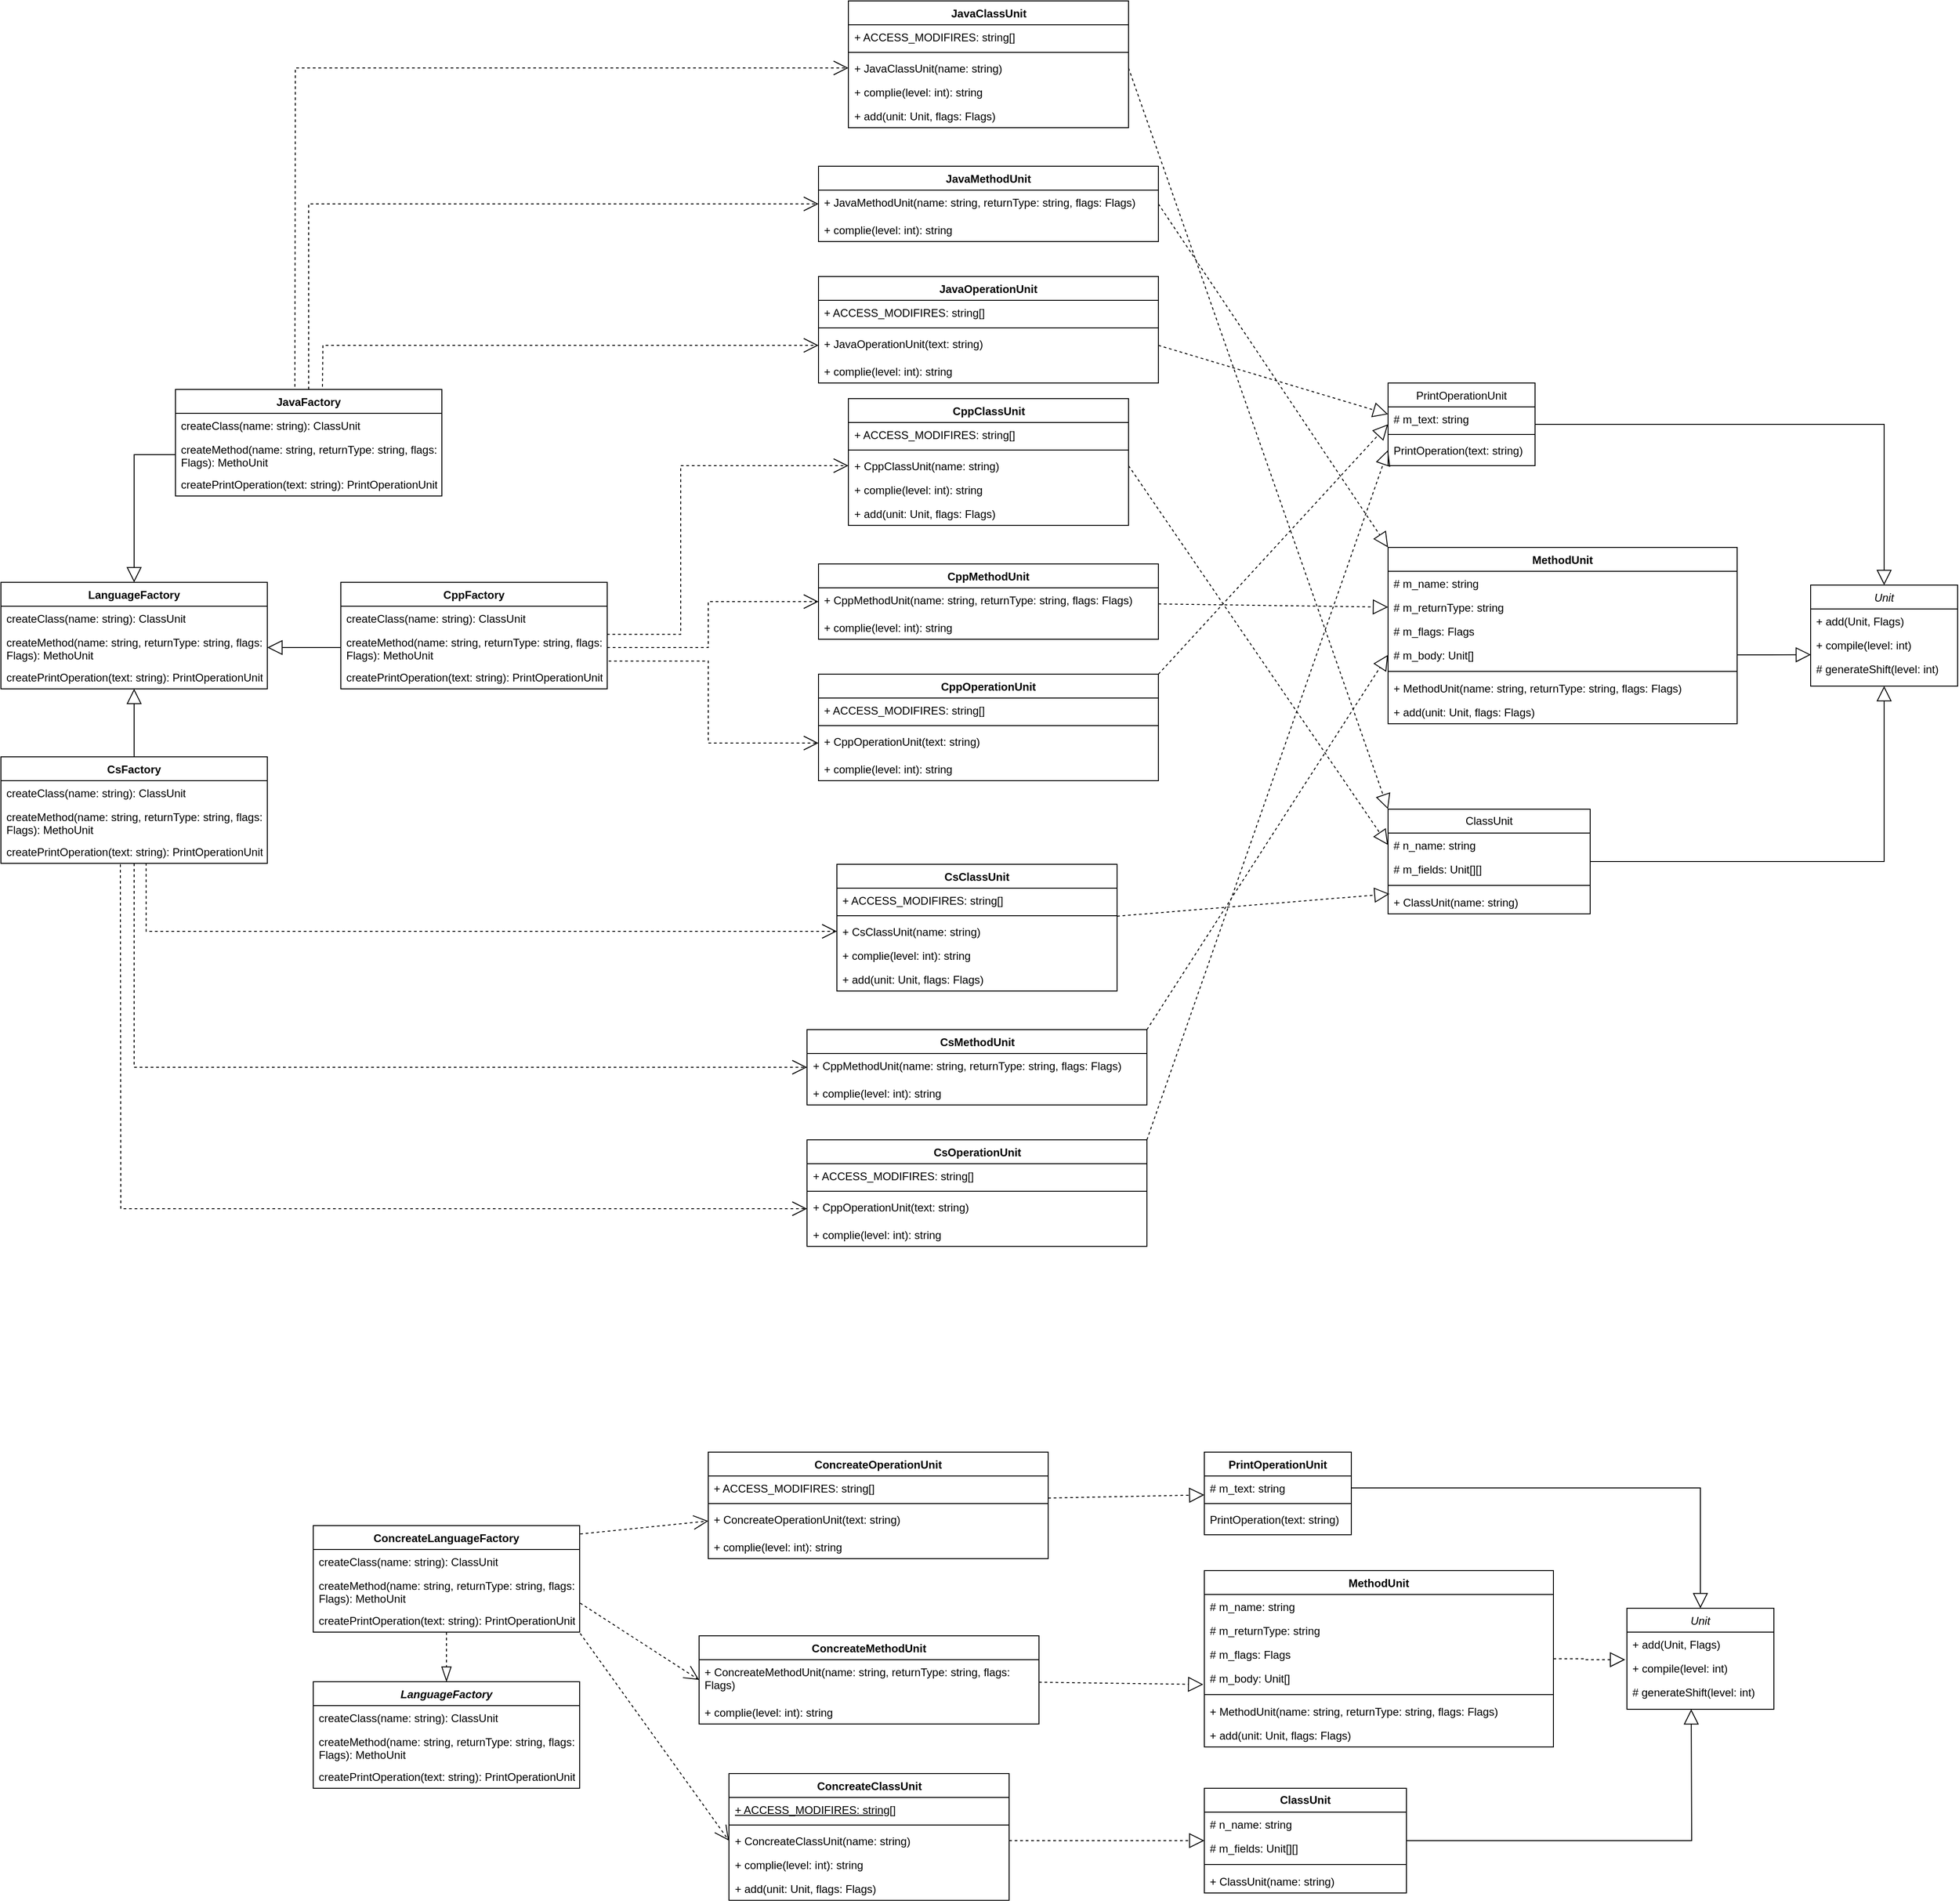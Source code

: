 <mxfile version="26.0.9">
  <diagram id="C5RBs43oDa-KdzZeNtuy" name="Page-1">
    <mxGraphModel dx="6563" dy="4545" grid="1" gridSize="10" guides="1" tooltips="1" connect="1" arrows="1" fold="1" page="1" pageScale="1" pageWidth="827" pageHeight="1169" math="0" shadow="0">
      <root>
        <mxCell id="WIyWlLk6GJQsqaUBKTNV-0" />
        <mxCell id="WIyWlLk6GJQsqaUBKTNV-1" parent="WIyWlLk6GJQsqaUBKTNV-0" />
        <mxCell id="zkfFHV4jXpPFQw0GAbJ--0" value="Unit" style="swimlane;fontStyle=2;align=center;verticalAlign=top;childLayout=stackLayout;horizontal=1;startSize=26;horizontalStack=0;resizeParent=1;resizeLast=0;collapsible=1;marginBottom=0;rounded=0;shadow=0;strokeWidth=1;" parent="WIyWlLk6GJQsqaUBKTNV-1" vertex="1">
          <mxGeometry x="1690" y="626" width="160" height="110" as="geometry">
            <mxRectangle x="230" y="140" width="160" height="26" as="alternateBounds" />
          </mxGeometry>
        </mxCell>
        <mxCell id="zkfFHV4jXpPFQw0GAbJ--3" value="+ add(Unit, Flags)" style="text;align=left;verticalAlign=top;spacingLeft=4;spacingRight=4;overflow=hidden;rotatable=0;points=[[0,0.5],[1,0.5]];portConstraint=eastwest;rounded=0;shadow=0;html=0;" parent="zkfFHV4jXpPFQw0GAbJ--0" vertex="1">
          <mxGeometry y="26" width="160" height="26" as="geometry" />
        </mxCell>
        <mxCell id="IS594JqyZ8pi_EjxFz1i-0" value="+ compile(level: int)" style="text;align=left;verticalAlign=top;spacingLeft=4;spacingRight=4;overflow=hidden;rotatable=0;points=[[0,0.5],[1,0.5]];portConstraint=eastwest;rounded=0;shadow=0;html=0;" parent="zkfFHV4jXpPFQw0GAbJ--0" vertex="1">
          <mxGeometry y="52" width="160" height="26" as="geometry" />
        </mxCell>
        <mxCell id="IS594JqyZ8pi_EjxFz1i-1" value="# generateShift(level: int)" style="text;align=left;verticalAlign=top;spacingLeft=4;spacingRight=4;overflow=hidden;rotatable=0;points=[[0,0.5],[1,0.5]];portConstraint=eastwest;rounded=0;shadow=0;html=0;" parent="zkfFHV4jXpPFQw0GAbJ--0" vertex="1">
          <mxGeometry y="78" width="160" height="26" as="geometry" />
        </mxCell>
        <mxCell id="mp8nZ5o4XO6WJjloSZy4-6" style="edgeStyle=orthogonalEdgeStyle;rounded=0;orthogonalLoop=1;jettySize=auto;html=1;endSize=14;startSize=14;endArrow=block;endFill=0;" edge="1" parent="WIyWlLk6GJQsqaUBKTNV-1" source="zkfFHV4jXpPFQw0GAbJ--17" target="zkfFHV4jXpPFQw0GAbJ--0">
          <mxGeometry relative="1" as="geometry" />
        </mxCell>
        <mxCell id="zkfFHV4jXpPFQw0GAbJ--17" value="PrintOperationUnit" style="swimlane;fontStyle=0;align=center;verticalAlign=top;childLayout=stackLayout;horizontal=1;startSize=26;horizontalStack=0;resizeParent=1;resizeLast=0;collapsible=1;marginBottom=0;rounded=0;shadow=0;strokeWidth=1;" parent="WIyWlLk6GJQsqaUBKTNV-1" vertex="1">
          <mxGeometry x="1230" y="406" width="160" height="90" as="geometry">
            <mxRectangle x="550" y="140" width="160" height="26" as="alternateBounds" />
          </mxGeometry>
        </mxCell>
        <mxCell id="zkfFHV4jXpPFQw0GAbJ--18" value="# m_text: string" style="text;align=left;verticalAlign=top;spacingLeft=4;spacingRight=4;overflow=hidden;rotatable=0;points=[[0,0.5],[1,0.5]];portConstraint=eastwest;" parent="zkfFHV4jXpPFQw0GAbJ--17" vertex="1">
          <mxGeometry y="26" width="160" height="26" as="geometry" />
        </mxCell>
        <mxCell id="zkfFHV4jXpPFQw0GAbJ--23" value="" style="line;html=1;strokeWidth=1;align=left;verticalAlign=middle;spacingTop=-1;spacingLeft=3;spacingRight=3;rotatable=0;labelPosition=right;points=[];portConstraint=eastwest;" parent="zkfFHV4jXpPFQw0GAbJ--17" vertex="1">
          <mxGeometry y="52" width="160" height="8" as="geometry" />
        </mxCell>
        <mxCell id="zkfFHV4jXpPFQw0GAbJ--24" value="PrintOperation(text: string)" style="text;align=left;verticalAlign=top;spacingLeft=4;spacingRight=4;overflow=hidden;rotatable=0;points=[[0,0.5],[1,0.5]];portConstraint=eastwest;" parent="zkfFHV4jXpPFQw0GAbJ--17" vertex="1">
          <mxGeometry y="60" width="160" height="26" as="geometry" />
        </mxCell>
        <mxCell id="IS594JqyZ8pi_EjxFz1i-2" value="MethodUnit" style="swimlane;fontStyle=1;align=center;verticalAlign=top;childLayout=stackLayout;horizontal=1;startSize=26;horizontalStack=0;resizeParent=1;resizeParentMax=0;resizeLast=0;collapsible=1;marginBottom=0;whiteSpace=wrap;html=1;" parent="WIyWlLk6GJQsqaUBKTNV-1" vertex="1">
          <mxGeometry x="1230" y="585" width="380" height="192" as="geometry" />
        </mxCell>
        <mxCell id="IS594JqyZ8pi_EjxFz1i-3" value="# m_name: string" style="text;strokeColor=none;fillColor=none;align=left;verticalAlign=top;spacingLeft=4;spacingRight=4;overflow=hidden;rotatable=0;points=[[0,0.5],[1,0.5]];portConstraint=eastwest;whiteSpace=wrap;html=1;" parent="IS594JqyZ8pi_EjxFz1i-2" vertex="1">
          <mxGeometry y="26" width="380" height="26" as="geometry" />
        </mxCell>
        <mxCell id="IS594JqyZ8pi_EjxFz1i-5" value="# m_returnType: string" style="text;strokeColor=none;fillColor=none;align=left;verticalAlign=top;spacingLeft=4;spacingRight=4;overflow=hidden;rotatable=0;points=[[0,0.5],[1,0.5]];portConstraint=eastwest;whiteSpace=wrap;html=1;" parent="IS594JqyZ8pi_EjxFz1i-2" vertex="1">
          <mxGeometry y="52" width="380" height="26" as="geometry" />
        </mxCell>
        <mxCell id="IS594JqyZ8pi_EjxFz1i-6" value="# m_flags: Flags" style="text;strokeColor=none;fillColor=none;align=left;verticalAlign=top;spacingLeft=4;spacingRight=4;overflow=hidden;rotatable=0;points=[[0,0.5],[1,0.5]];portConstraint=eastwest;whiteSpace=wrap;html=1;" parent="IS594JqyZ8pi_EjxFz1i-2" vertex="1">
          <mxGeometry y="78" width="380" height="26" as="geometry" />
        </mxCell>
        <mxCell id="IS594JqyZ8pi_EjxFz1i-7" value="# m_body: Unit[]" style="text;strokeColor=none;fillColor=none;align=left;verticalAlign=top;spacingLeft=4;spacingRight=4;overflow=hidden;rotatable=0;points=[[0,0.5],[1,0.5]];portConstraint=eastwest;whiteSpace=wrap;html=1;" parent="IS594JqyZ8pi_EjxFz1i-2" vertex="1">
          <mxGeometry y="104" width="380" height="26" as="geometry" />
        </mxCell>
        <mxCell id="IS594JqyZ8pi_EjxFz1i-4" value="" style="line;strokeWidth=1;fillColor=none;align=left;verticalAlign=middle;spacingTop=-1;spacingLeft=3;spacingRight=3;rotatable=0;labelPosition=right;points=[];portConstraint=eastwest;strokeColor=inherit;" parent="IS594JqyZ8pi_EjxFz1i-2" vertex="1">
          <mxGeometry y="130" width="380" height="10" as="geometry" />
        </mxCell>
        <mxCell id="IS594JqyZ8pi_EjxFz1i-8" value="+ MethodUnit(name: string, returnType: string, flags: Flags)" style="text;strokeColor=none;fillColor=none;align=left;verticalAlign=top;spacingLeft=4;spacingRight=4;overflow=hidden;rotatable=0;points=[[0,0.5],[1,0.5]];portConstraint=eastwest;whiteSpace=wrap;html=1;" parent="IS594JqyZ8pi_EjxFz1i-2" vertex="1">
          <mxGeometry y="140" width="380" height="26" as="geometry" />
        </mxCell>
        <mxCell id="IS594JqyZ8pi_EjxFz1i-9" value="+ add(unit: Unit, flags: Flags)" style="text;strokeColor=none;fillColor=none;align=left;verticalAlign=top;spacingLeft=4;spacingRight=4;overflow=hidden;rotatable=0;points=[[0,0.5],[1,0.5]];portConstraint=eastwest;whiteSpace=wrap;html=1;" parent="IS594JqyZ8pi_EjxFz1i-2" vertex="1">
          <mxGeometry y="166" width="380" height="26" as="geometry" />
        </mxCell>
        <mxCell id="mp8nZ5o4XO6WJjloSZy4-5" style="edgeStyle=orthogonalEdgeStyle;rounded=0;orthogonalLoop=1;jettySize=auto;html=1;entryX=0.5;entryY=1;entryDx=0;entryDy=0;endSize=14;startSize=14;endArrow=block;endFill=0;" edge="1" parent="WIyWlLk6GJQsqaUBKTNV-1" source="IS594JqyZ8pi_EjxFz1i-10" target="zkfFHV4jXpPFQw0GAbJ--0">
          <mxGeometry relative="1" as="geometry" />
        </mxCell>
        <mxCell id="IS594JqyZ8pi_EjxFz1i-10" value="ClassUnit" style="swimlane;fontStyle=0;childLayout=stackLayout;horizontal=1;startSize=26;fillColor=none;horizontalStack=0;resizeParent=1;resizeParentMax=0;resizeLast=0;collapsible=1;marginBottom=0;whiteSpace=wrap;html=1;" parent="WIyWlLk6GJQsqaUBKTNV-1" vertex="1">
          <mxGeometry x="1230" y="870" width="220" height="114" as="geometry" />
        </mxCell>
        <mxCell id="IS594JqyZ8pi_EjxFz1i-11" value="# n_name: string" style="text;strokeColor=none;fillColor=none;align=left;verticalAlign=top;spacingLeft=4;spacingRight=4;overflow=hidden;rotatable=0;points=[[0,0.5],[1,0.5]];portConstraint=eastwest;whiteSpace=wrap;html=1;" parent="IS594JqyZ8pi_EjxFz1i-10" vertex="1">
          <mxGeometry y="26" width="220" height="26" as="geometry" />
        </mxCell>
        <mxCell id="IS594JqyZ8pi_EjxFz1i-12" value="# m_fields: Unit[][]" style="text;strokeColor=none;fillColor=none;align=left;verticalAlign=top;spacingLeft=4;spacingRight=4;overflow=hidden;rotatable=0;points=[[0,0.5],[1,0.5]];portConstraint=eastwest;whiteSpace=wrap;html=1;" parent="IS594JqyZ8pi_EjxFz1i-10" vertex="1">
          <mxGeometry y="52" width="220" height="26" as="geometry" />
        </mxCell>
        <mxCell id="IS594JqyZ8pi_EjxFz1i-15" value="" style="line;strokeWidth=1;fillColor=none;align=left;verticalAlign=middle;spacingTop=-1;spacingLeft=3;spacingRight=3;rotatable=0;labelPosition=right;points=[];portConstraint=eastwest;strokeColor=inherit;" parent="IS594JqyZ8pi_EjxFz1i-10" vertex="1">
          <mxGeometry y="78" width="220" height="10" as="geometry" />
        </mxCell>
        <mxCell id="IS594JqyZ8pi_EjxFz1i-13" value="+ ClassUnit(name: string)" style="text;strokeColor=none;fillColor=none;align=left;verticalAlign=top;spacingLeft=4;spacingRight=4;overflow=hidden;rotatable=0;points=[[0,0.5],[1,0.5]];portConstraint=eastwest;whiteSpace=wrap;html=1;" parent="IS594JqyZ8pi_EjxFz1i-10" vertex="1">
          <mxGeometry y="88" width="220" height="26" as="geometry" />
        </mxCell>
        <mxCell id="IS594JqyZ8pi_EjxFz1i-16" value="LanguageFactory" style="swimlane;fontStyle=1;align=center;verticalAlign=top;childLayout=stackLayout;horizontal=1;startSize=26;horizontalStack=0;resizeParent=1;resizeParentMax=0;resizeLast=0;collapsible=1;marginBottom=0;whiteSpace=wrap;html=1;" parent="WIyWlLk6GJQsqaUBKTNV-1" vertex="1">
          <mxGeometry x="-280" y="623" width="290" height="116" as="geometry" />
        </mxCell>
        <mxCell id="IS594JqyZ8pi_EjxFz1i-19" value="createClass(name: string): ClassUnit" style="text;strokeColor=none;fillColor=none;align=left;verticalAlign=top;spacingLeft=4;spacingRight=4;overflow=hidden;rotatable=0;points=[[0,0.5],[1,0.5]];portConstraint=eastwest;whiteSpace=wrap;html=1;" parent="IS594JqyZ8pi_EjxFz1i-16" vertex="1">
          <mxGeometry y="26" width="290" height="26" as="geometry" />
        </mxCell>
        <mxCell id="IS594JqyZ8pi_EjxFz1i-20" value="createMethod(name: string, returnType: string, flags: Flags): MethoUnit" style="text;strokeColor=none;fillColor=none;align=left;verticalAlign=top;spacingLeft=4;spacingRight=4;overflow=hidden;rotatable=0;points=[[0,0.5],[1,0.5]];portConstraint=eastwest;whiteSpace=wrap;html=1;" parent="IS594JqyZ8pi_EjxFz1i-16" vertex="1">
          <mxGeometry y="52" width="290" height="38" as="geometry" />
        </mxCell>
        <mxCell id="IS594JqyZ8pi_EjxFz1i-21" value="createPrintOperation(text: string): PrintOperationUnit" style="text;strokeColor=none;fillColor=none;align=left;verticalAlign=top;spacingLeft=4;spacingRight=4;overflow=hidden;rotatable=0;points=[[0,0.5],[1,0.5]];portConstraint=eastwest;whiteSpace=wrap;html=1;" parent="IS594JqyZ8pi_EjxFz1i-16" vertex="1">
          <mxGeometry y="90" width="290" height="26" as="geometry" />
        </mxCell>
        <mxCell id="mp8nZ5o4XO6WJjloSZy4-54" style="edgeStyle=orthogonalEdgeStyle;rounded=0;orthogonalLoop=1;jettySize=auto;html=1;entryX=0;entryY=0.5;entryDx=0;entryDy=0;dashed=1;endSize=14;startSize=14;endArrow=open;endFill=0;" edge="1" parent="WIyWlLk6GJQsqaUBKTNV-1" source="IS594JqyZ8pi_EjxFz1i-22" target="mp8nZ5o4XO6WJjloSZy4-32">
          <mxGeometry relative="1" as="geometry" />
        </mxCell>
        <mxCell id="mp8nZ5o4XO6WJjloSZy4-55" style="edgeStyle=orthogonalEdgeStyle;rounded=0;orthogonalLoop=1;jettySize=auto;html=1;entryX=0;entryY=0.5;entryDx=0;entryDy=0;dashed=1;endSize=14;startSize=14;endArrow=open;endFill=0;" edge="1" parent="WIyWlLk6GJQsqaUBKTNV-1" target="mp8nZ5o4XO6WJjloSZy4-37">
          <mxGeometry relative="1" as="geometry">
            <mxPoint x="70" y="410" as="sourcePoint" />
          </mxGeometry>
        </mxCell>
        <mxCell id="IS594JqyZ8pi_EjxFz1i-22" value="JavaFactory" style="swimlane;fontStyle=1;align=center;verticalAlign=top;childLayout=stackLayout;horizontal=1;startSize=26;horizontalStack=0;resizeParent=1;resizeParentMax=0;resizeLast=0;collapsible=1;marginBottom=0;whiteSpace=wrap;html=1;" parent="WIyWlLk6GJQsqaUBKTNV-1" vertex="1">
          <mxGeometry x="-90" y="413" width="290" height="116" as="geometry" />
        </mxCell>
        <mxCell id="IS594JqyZ8pi_EjxFz1i-23" value="createClass(name: string): ClassUnit" style="text;strokeColor=none;fillColor=none;align=left;verticalAlign=top;spacingLeft=4;spacingRight=4;overflow=hidden;rotatable=0;points=[[0,0.5],[1,0.5]];portConstraint=eastwest;whiteSpace=wrap;html=1;" parent="IS594JqyZ8pi_EjxFz1i-22" vertex="1">
          <mxGeometry y="26" width="290" height="26" as="geometry" />
        </mxCell>
        <mxCell id="IS594JqyZ8pi_EjxFz1i-24" value="createMethod(name: string, returnType: string, flags: Flags): MethoUnit" style="text;strokeColor=none;fillColor=none;align=left;verticalAlign=top;spacingLeft=4;spacingRight=4;overflow=hidden;rotatable=0;points=[[0,0.5],[1,0.5]];portConstraint=eastwest;whiteSpace=wrap;html=1;" parent="IS594JqyZ8pi_EjxFz1i-22" vertex="1">
          <mxGeometry y="52" width="290" height="38" as="geometry" />
        </mxCell>
        <mxCell id="IS594JqyZ8pi_EjxFz1i-25" value="createPrintOperation(text: string): PrintOperationUnit" style="text;strokeColor=none;fillColor=none;align=left;verticalAlign=top;spacingLeft=4;spacingRight=4;overflow=hidden;rotatable=0;points=[[0,0.5],[1,0.5]];portConstraint=eastwest;whiteSpace=wrap;html=1;" parent="IS594JqyZ8pi_EjxFz1i-22" vertex="1">
          <mxGeometry y="90" width="290" height="26" as="geometry" />
        </mxCell>
        <mxCell id="mp8nZ5o4XO6WJjloSZy4-57" style="edgeStyle=orthogonalEdgeStyle;rounded=0;orthogonalLoop=1;jettySize=auto;html=1;entryX=0;entryY=0.5;entryDx=0;entryDy=0;exitX=1;exitY=0.5;exitDx=0;exitDy=0;endSize=14;startSize=14;endArrow=open;endFill=0;dashed=1;" edge="1" parent="WIyWlLk6GJQsqaUBKTNV-1" source="IS594JqyZ8pi_EjxFz1i-28" target="mp8nZ5o4XO6WJjloSZy4-17">
          <mxGeometry relative="1" as="geometry" />
        </mxCell>
        <mxCell id="mp8nZ5o4XO6WJjloSZy4-58" style="edgeStyle=orthogonalEdgeStyle;rounded=0;orthogonalLoop=1;jettySize=auto;html=1;entryX=0;entryY=0.5;entryDx=0;entryDy=0;exitX=1.005;exitY=0.887;exitDx=0;exitDy=0;exitPerimeter=0;endSize=14;startSize=14;endArrow=open;endFill=0;dashed=1;" edge="1" parent="WIyWlLk6GJQsqaUBKTNV-1" source="IS594JqyZ8pi_EjxFz1i-28" target="mp8nZ5o4XO6WJjloSZy4-23">
          <mxGeometry relative="1" as="geometry" />
        </mxCell>
        <mxCell id="IS594JqyZ8pi_EjxFz1i-26" value="CppFactory&lt;span style=&quot;color: rgba(0, 0, 0, 0); font-family: monospace; font-size: 0px; font-weight: 400; text-align: start; text-wrap-mode: nowrap;&quot;&gt;%3CmxGraphModel%3E%3Croot%3E%3CmxCell%20id%3D%220%22%2F%3E%3CmxCell%20id%3D%221%22%20parent%3D%220%22%2F%3E%3CmxCell%20id%3D%222%22%20value%3D%22JavaFactory%22%20style%3D%22swimlane%3BfontStyle%3D1%3Balign%3Dcenter%3BverticalAlign%3Dtop%3BchildLayout%3DstackLayout%3Bhorizontal%3D1%3BstartSize%3D26%3BhorizontalStack%3D0%3BresizeParent%3D1%3BresizeParentMax%3D0%3BresizeLast%3D0%3Bcollapsible%3D1%3BmarginBottom%3D0%3BwhiteSpace%3Dwrap%3Bhtml%3D1%3B%22%20vertex%3D%221%22%20parent%3D%221%22%3E%3CmxGeometry%20x%3D%22410%22%20y%3D%22370%22%20width%3D%22290%22%20height%3D%22116%22%20as%3D%22geometry%22%2F%3E%3C%2FmxCell%3E%3CmxCell%20id%3D%223%22%20value%3D%22createClass(name%3A%20string)%3A%20ClassUnit%22%20style%3D%22text%3BstrokeColor%3Dnone%3BfillColor%3Dnone%3Balign%3Dleft%3BverticalAlign%3Dtop%3BspacingLeft%3D4%3BspacingRight%3D4%3Boverflow%3Dhidden%3Brotatable%3D0%3Bpoints%3D%5B%5B0%2C0.5%5D%2C%5B1%2C0.5%5D%5D%3BportConstraint%3Deastwest%3BwhiteSpace%3Dwrap%3Bhtml%3D1%3B%22%20vertex%3D%221%22%20parent%3D%222%22%3E%3CmxGeometry%20y%3D%2226%22%20width%3D%22290%22%20height%3D%2226%22%20as%3D%22geometry%22%2F%3E%3C%2FmxCell%3E%3CmxCell%20id%3D%224%22%20value%3D%22createMethod(name%3A%20string%2C%20returnType%3A%20string%2C%20flags%3A%20Flags)%3A%20MethoUnit%22%20style%3D%22text%3BstrokeColor%3Dnone%3BfillColor%3Dnone%3Balign%3Dleft%3BverticalAlign%3Dtop%3BspacingLeft%3D4%3BspacingRight%3D4%3Boverflow%3Dhidden%3Brotatable%3D0%3Bpoints%3D%5B%5B0%2C0.5%5D%2C%5B1%2C0.5%5D%5D%3BportConstraint%3Deastwest%3BwhiteSpace%3Dwrap%3Bhtml%3D1%3B%22%20vertex%3D%221%22%20parent%3D%222%22%3E%3CmxGeometry%20y%3D%2252%22%20width%3D%22290%22%20height%3D%2238%22%20as%3D%22geometry%22%2F%3E%3C%2FmxCell%3E%3CmxCell%20id%3D%225%22%20value%3D%22createPrintOperation(text%3A%20string)%3A%20PrintOperationUnit%22%20style%3D%22text%3BstrokeColor%3Dnone%3BfillColor%3Dnone%3Balign%3Dleft%3BverticalAlign%3Dtop%3BspacingLeft%3D4%3BspacingRight%3D4%3Boverflow%3Dhidden%3Brotatable%3D0%3Bpoints%3D%5B%5B0%2C0.5%5D%2C%5B1%2C0.5%5D%5D%3BportConstraint%3Deastwest%3BwhiteSpace%3Dwrap%3Bhtml%3D1%3B%22%20vertex%3D%221%22%20parent%3D%222%22%3E%3CmxGeometry%20y%3D%2290%22%20width%3D%22290%22%20height%3D%2226%22%20as%3D%22geometry%22%2F%3E%3C%2FmxCell%3E%3C%2Froot%3E%3C%2FmxGraphModel%3E&lt;/span&gt;" style="swimlane;fontStyle=1;align=center;verticalAlign=top;childLayout=stackLayout;horizontal=1;startSize=26;horizontalStack=0;resizeParent=1;resizeParentMax=0;resizeLast=0;collapsible=1;marginBottom=0;whiteSpace=wrap;html=1;" parent="WIyWlLk6GJQsqaUBKTNV-1" vertex="1">
          <mxGeometry x="90" y="623" width="290" height="116" as="geometry" />
        </mxCell>
        <mxCell id="IS594JqyZ8pi_EjxFz1i-27" value="createClass(name: string): ClassUnit" style="text;strokeColor=none;fillColor=none;align=left;verticalAlign=top;spacingLeft=4;spacingRight=4;overflow=hidden;rotatable=0;points=[[0,0.5],[1,0.5]];portConstraint=eastwest;whiteSpace=wrap;html=1;" parent="IS594JqyZ8pi_EjxFz1i-26" vertex="1">
          <mxGeometry y="26" width="290" height="26" as="geometry" />
        </mxCell>
        <mxCell id="IS594JqyZ8pi_EjxFz1i-28" value="createMethod(name: string, returnType: string, flags: Flags): MethoUnit" style="text;strokeColor=none;fillColor=none;align=left;verticalAlign=top;spacingLeft=4;spacingRight=4;overflow=hidden;rotatable=0;points=[[0,0.5],[1,0.5]];portConstraint=eastwest;whiteSpace=wrap;html=1;" parent="IS594JqyZ8pi_EjxFz1i-26" vertex="1">
          <mxGeometry y="52" width="290" height="38" as="geometry" />
        </mxCell>
        <mxCell id="IS594JqyZ8pi_EjxFz1i-29" value="createPrintOperation(text: string): PrintOperationUnit" style="text;strokeColor=none;fillColor=none;align=left;verticalAlign=top;spacingLeft=4;spacingRight=4;overflow=hidden;rotatable=0;points=[[0,0.5],[1,0.5]];portConstraint=eastwest;whiteSpace=wrap;html=1;" parent="IS594JqyZ8pi_EjxFz1i-26" vertex="1">
          <mxGeometry y="90" width="290" height="26" as="geometry" />
        </mxCell>
        <mxCell id="mp8nZ5o4XO6WJjloSZy4-4" style="edgeStyle=orthogonalEdgeStyle;rounded=0;orthogonalLoop=1;jettySize=auto;html=1;entryX=0.5;entryY=1;entryDx=0;entryDy=0;endSize=14;startSize=14;endArrow=block;endFill=0;" edge="1" parent="WIyWlLk6GJQsqaUBKTNV-1" source="IS594JqyZ8pi_EjxFz1i-30" target="IS594JqyZ8pi_EjxFz1i-16">
          <mxGeometry relative="1" as="geometry" />
        </mxCell>
        <mxCell id="mp8nZ5o4XO6WJjloSZy4-59" style="edgeStyle=orthogonalEdgeStyle;rounded=0;orthogonalLoop=1;jettySize=auto;html=1;entryX=0;entryY=0.5;entryDx=0;entryDy=0;endSize=14;startSize=14;endArrow=open;endFill=0;dashed=1;exitX=0.545;exitY=0.981;exitDx=0;exitDy=0;exitPerimeter=0;" edge="1" parent="WIyWlLk6GJQsqaUBKTNV-1" source="IS594JqyZ8pi_EjxFz1i-33" target="mp8nZ5o4XO6WJjloSZy4-42">
          <mxGeometry relative="1" as="geometry" />
        </mxCell>
        <mxCell id="mp8nZ5o4XO6WJjloSZy4-60" style="edgeStyle=orthogonalEdgeStyle;rounded=0;orthogonalLoop=1;jettySize=auto;html=1;entryX=0;entryY=0.5;entryDx=0;entryDy=0;endSize=14;startSize=14;endArrow=open;endFill=0;dashed=1;" edge="1" parent="WIyWlLk6GJQsqaUBKTNV-1" source="IS594JqyZ8pi_EjxFz1i-30" target="mp8nZ5o4XO6WJjloSZy4-46">
          <mxGeometry relative="1" as="geometry">
            <mxPoint x="320" y="1100" as="targetPoint" />
          </mxGeometry>
        </mxCell>
        <mxCell id="mp8nZ5o4XO6WJjloSZy4-61" style="edgeStyle=orthogonalEdgeStyle;rounded=0;orthogonalLoop=1;jettySize=auto;html=1;entryX=0;entryY=0.5;entryDx=0;entryDy=0;endSize=14;startSize=14;endArrow=open;endFill=0;dashed=1;" edge="1" parent="WIyWlLk6GJQsqaUBKTNV-1" target="mp8nZ5o4XO6WJjloSZy4-51">
          <mxGeometry relative="1" as="geometry">
            <mxPoint x="-150" y="930" as="sourcePoint" />
          </mxGeometry>
        </mxCell>
        <mxCell id="IS594JqyZ8pi_EjxFz1i-30" value="CsFactory" style="swimlane;fontStyle=1;align=center;verticalAlign=top;childLayout=stackLayout;horizontal=1;startSize=26;horizontalStack=0;resizeParent=1;resizeParentMax=0;resizeLast=0;collapsible=1;marginBottom=0;whiteSpace=wrap;html=1;" parent="WIyWlLk6GJQsqaUBKTNV-1" vertex="1">
          <mxGeometry x="-280" y="813" width="290" height="116" as="geometry" />
        </mxCell>
        <mxCell id="IS594JqyZ8pi_EjxFz1i-31" value="createClass(name: string): ClassUnit" style="text;strokeColor=none;fillColor=none;align=left;verticalAlign=top;spacingLeft=4;spacingRight=4;overflow=hidden;rotatable=0;points=[[0,0.5],[1,0.5]];portConstraint=eastwest;whiteSpace=wrap;html=1;" parent="IS594JqyZ8pi_EjxFz1i-30" vertex="1">
          <mxGeometry y="26" width="290" height="26" as="geometry" />
        </mxCell>
        <mxCell id="IS594JqyZ8pi_EjxFz1i-32" value="createMethod(name: string, returnType: string, flags: Flags): MethoUnit" style="text;strokeColor=none;fillColor=none;align=left;verticalAlign=top;spacingLeft=4;spacingRight=4;overflow=hidden;rotatable=0;points=[[0,0.5],[1,0.5]];portConstraint=eastwest;whiteSpace=wrap;html=1;" parent="IS594JqyZ8pi_EjxFz1i-30" vertex="1">
          <mxGeometry y="52" width="290" height="38" as="geometry" />
        </mxCell>
        <mxCell id="IS594JqyZ8pi_EjxFz1i-33" value="createPrintOperation(text: string): PrintOperationUnit" style="text;strokeColor=none;fillColor=none;align=left;verticalAlign=top;spacingLeft=4;spacingRight=4;overflow=hidden;rotatable=0;points=[[0,0.5],[1,0.5]];portConstraint=eastwest;whiteSpace=wrap;html=1;" parent="IS594JqyZ8pi_EjxFz1i-30" vertex="1">
          <mxGeometry y="90" width="290" height="26" as="geometry" />
        </mxCell>
        <mxCell id="mp8nZ5o4XO6WJjloSZy4-0" style="edgeStyle=orthogonalEdgeStyle;rounded=0;orthogonalLoop=1;jettySize=auto;html=1;entryX=0.5;entryY=0;entryDx=0;entryDy=0;endArrow=block;endFill=0;endSize=14;startSize=14;" edge="1" parent="WIyWlLk6GJQsqaUBKTNV-1" source="IS594JqyZ8pi_EjxFz1i-24" target="IS594JqyZ8pi_EjxFz1i-16">
          <mxGeometry relative="1" as="geometry" />
        </mxCell>
        <mxCell id="mp8nZ5o4XO6WJjloSZy4-3" style="edgeStyle=orthogonalEdgeStyle;rounded=0;orthogonalLoop=1;jettySize=auto;html=1;entryX=1;entryY=0.5;entryDx=0;entryDy=0;endSize=14;startSize=14;endArrow=block;endFill=0;" edge="1" parent="WIyWlLk6GJQsqaUBKTNV-1" source="IS594JqyZ8pi_EjxFz1i-28" target="IS594JqyZ8pi_EjxFz1i-20">
          <mxGeometry relative="1" as="geometry" />
        </mxCell>
        <mxCell id="mp8nZ5o4XO6WJjloSZy4-7" style="edgeStyle=orthogonalEdgeStyle;rounded=0;orthogonalLoop=1;jettySize=auto;html=1;entryX=0.002;entryY=0.916;entryDx=0;entryDy=0;entryPerimeter=0;endSize=14;startSize=14;endArrow=block;endFill=0;" edge="1" parent="WIyWlLk6GJQsqaUBKTNV-1" source="IS594JqyZ8pi_EjxFz1i-7" target="IS594JqyZ8pi_EjxFz1i-0">
          <mxGeometry relative="1" as="geometry" />
        </mxCell>
        <mxCell id="mp8nZ5o4XO6WJjloSZy4-65" style="rounded=0;orthogonalLoop=1;jettySize=auto;html=1;entryX=0;entryY=0.5;entryDx=0;entryDy=0;exitX=1;exitY=0.5;exitDx=0;exitDy=0;endArrow=block;endFill=0;dashed=1;endSize=14;startSize=14;" edge="1" parent="WIyWlLk6GJQsqaUBKTNV-1" source="mp8nZ5o4XO6WJjloSZy4-11" target="IS594JqyZ8pi_EjxFz1i-11">
          <mxGeometry relative="1" as="geometry" />
        </mxCell>
        <mxCell id="mp8nZ5o4XO6WJjloSZy4-8" value="CppClassUnit" style="swimlane;fontStyle=1;align=center;verticalAlign=top;childLayout=stackLayout;horizontal=1;startSize=26;horizontalStack=0;resizeParent=1;resizeParentMax=0;resizeLast=0;collapsible=1;marginBottom=0;whiteSpace=wrap;html=1;" vertex="1" parent="WIyWlLk6GJQsqaUBKTNV-1">
          <mxGeometry x="642.5" y="423" width="305" height="138" as="geometry" />
        </mxCell>
        <mxCell id="mp8nZ5o4XO6WJjloSZy4-9" value="+ ACCESS_MODIFIRES: string[]" style="text;strokeColor=none;fillColor=none;align=left;verticalAlign=top;spacingLeft=4;spacingRight=4;overflow=hidden;rotatable=0;points=[[0,0.5],[1,0.5]];portConstraint=eastwest;whiteSpace=wrap;html=1;" vertex="1" parent="mp8nZ5o4XO6WJjloSZy4-8">
          <mxGeometry y="26" width="305" height="26" as="geometry" />
        </mxCell>
        <mxCell id="mp8nZ5o4XO6WJjloSZy4-10" value="" style="line;strokeWidth=1;fillColor=none;align=left;verticalAlign=middle;spacingTop=-1;spacingLeft=3;spacingRight=3;rotatable=0;labelPosition=right;points=[];portConstraint=eastwest;strokeColor=inherit;" vertex="1" parent="mp8nZ5o4XO6WJjloSZy4-8">
          <mxGeometry y="52" width="305" height="8" as="geometry" />
        </mxCell>
        <mxCell id="mp8nZ5o4XO6WJjloSZy4-11" value="+ CppClassUnit(name: string)" style="text;strokeColor=none;fillColor=none;align=left;verticalAlign=top;spacingLeft=4;spacingRight=4;overflow=hidden;rotatable=0;points=[[0,0.5],[1,0.5]];portConstraint=eastwest;whiteSpace=wrap;html=1;" vertex="1" parent="mp8nZ5o4XO6WJjloSZy4-8">
          <mxGeometry y="60" width="305" height="26" as="geometry" />
        </mxCell>
        <mxCell id="mp8nZ5o4XO6WJjloSZy4-12" value="+ complie(level: int): string" style="text;strokeColor=none;fillColor=none;align=left;verticalAlign=top;spacingLeft=4;spacingRight=4;overflow=hidden;rotatable=0;points=[[0,0.5],[1,0.5]];portConstraint=eastwest;whiteSpace=wrap;html=1;" vertex="1" parent="mp8nZ5o4XO6WJjloSZy4-8">
          <mxGeometry y="86" width="305" height="26" as="geometry" />
        </mxCell>
        <mxCell id="mp8nZ5o4XO6WJjloSZy4-13" value="+ add(unit: Unit, flags: Flags)" style="text;strokeColor=none;fillColor=none;align=left;verticalAlign=top;spacingLeft=4;spacingRight=4;overflow=hidden;rotatable=0;points=[[0,0.5],[1,0.5]];portConstraint=eastwest;whiteSpace=wrap;html=1;" vertex="1" parent="mp8nZ5o4XO6WJjloSZy4-8">
          <mxGeometry y="112" width="305" height="26" as="geometry" />
        </mxCell>
        <mxCell id="mp8nZ5o4XO6WJjloSZy4-14" value="CppMethodUnit" style="swimlane;fontStyle=1;align=center;verticalAlign=top;childLayout=stackLayout;horizontal=1;startSize=26;horizontalStack=0;resizeParent=1;resizeParentMax=0;resizeLast=0;collapsible=1;marginBottom=0;whiteSpace=wrap;html=1;" vertex="1" parent="WIyWlLk6GJQsqaUBKTNV-1">
          <mxGeometry x="610" y="603" width="370" height="82" as="geometry" />
        </mxCell>
        <mxCell id="mp8nZ5o4XO6WJjloSZy4-17" value="+&amp;nbsp;&lt;span style=&quot;text-align: center;&quot;&gt;CppMethodUnit&lt;/span&gt;(name: string, returnType: string, flags: Flags)" style="text;strokeColor=none;fillColor=none;align=left;verticalAlign=top;spacingLeft=4;spacingRight=4;overflow=hidden;rotatable=0;points=[[0,0.5],[1,0.5]];portConstraint=eastwest;whiteSpace=wrap;html=1;" vertex="1" parent="mp8nZ5o4XO6WJjloSZy4-14">
          <mxGeometry y="26" width="370" height="30" as="geometry" />
        </mxCell>
        <mxCell id="mp8nZ5o4XO6WJjloSZy4-18" value="+ complie(level: int): string" style="text;strokeColor=none;fillColor=none;align=left;verticalAlign=top;spacingLeft=4;spacingRight=4;overflow=hidden;rotatable=0;points=[[0,0.5],[1,0.5]];portConstraint=eastwest;whiteSpace=wrap;html=1;" vertex="1" parent="mp8nZ5o4XO6WJjloSZy4-14">
          <mxGeometry y="56" width="370" height="26" as="geometry" />
        </mxCell>
        <mxCell id="mp8nZ5o4XO6WJjloSZy4-67" style="rounded=0;orthogonalLoop=1;jettySize=auto;html=1;entryX=0;entryY=0.5;entryDx=0;entryDy=0;endArrow=block;endFill=0;dashed=1;endSize=14;startSize=14;exitX=1;exitY=0;exitDx=0;exitDy=0;" edge="1" parent="WIyWlLk6GJQsqaUBKTNV-1" source="mp8nZ5o4XO6WJjloSZy4-20" target="zkfFHV4jXpPFQw0GAbJ--17">
          <mxGeometry relative="1" as="geometry" />
        </mxCell>
        <mxCell id="mp8nZ5o4XO6WJjloSZy4-20" value="CppOperationUnit" style="swimlane;fontStyle=1;align=center;verticalAlign=top;childLayout=stackLayout;horizontal=1;startSize=26;horizontalStack=0;resizeParent=1;resizeParentMax=0;resizeLast=0;collapsible=1;marginBottom=0;whiteSpace=wrap;html=1;" vertex="1" parent="WIyWlLk6GJQsqaUBKTNV-1">
          <mxGeometry x="610" y="723" width="370" height="116" as="geometry" />
        </mxCell>
        <mxCell id="mp8nZ5o4XO6WJjloSZy4-21" value="+ ACCESS_MODIFIRES: string[]" style="text;strokeColor=none;fillColor=none;align=left;verticalAlign=top;spacingLeft=4;spacingRight=4;overflow=hidden;rotatable=0;points=[[0,0.5],[1,0.5]];portConstraint=eastwest;whiteSpace=wrap;html=1;" vertex="1" parent="mp8nZ5o4XO6WJjloSZy4-20">
          <mxGeometry y="26" width="370" height="26" as="geometry" />
        </mxCell>
        <mxCell id="mp8nZ5o4XO6WJjloSZy4-22" value="" style="line;strokeWidth=1;fillColor=none;align=left;verticalAlign=middle;spacingTop=-1;spacingLeft=3;spacingRight=3;rotatable=0;labelPosition=right;points=[];portConstraint=eastwest;strokeColor=inherit;" vertex="1" parent="mp8nZ5o4XO6WJjloSZy4-20">
          <mxGeometry y="52" width="370" height="8" as="geometry" />
        </mxCell>
        <mxCell id="mp8nZ5o4XO6WJjloSZy4-23" value="+&amp;nbsp;&lt;span style=&quot;text-align: center;&quot;&gt;CppOperationUnit&lt;/span&gt;(text: string)" style="text;strokeColor=none;fillColor=none;align=left;verticalAlign=top;spacingLeft=4;spacingRight=4;overflow=hidden;rotatable=0;points=[[0,0.5],[1,0.5]];portConstraint=eastwest;whiteSpace=wrap;html=1;" vertex="1" parent="mp8nZ5o4XO6WJjloSZy4-20">
          <mxGeometry y="60" width="370" height="30" as="geometry" />
        </mxCell>
        <mxCell id="mp8nZ5o4XO6WJjloSZy4-24" value="+ complie(level: int): string" style="text;strokeColor=none;fillColor=none;align=left;verticalAlign=top;spacingLeft=4;spacingRight=4;overflow=hidden;rotatable=0;points=[[0,0.5],[1,0.5]];portConstraint=eastwest;whiteSpace=wrap;html=1;" vertex="1" parent="mp8nZ5o4XO6WJjloSZy4-20">
          <mxGeometry y="90" width="370" height="26" as="geometry" />
        </mxCell>
        <mxCell id="mp8nZ5o4XO6WJjloSZy4-64" style="rounded=0;orthogonalLoop=1;jettySize=auto;html=1;entryX=0;entryY=0;entryDx=0;entryDy=0;exitX=1;exitY=0.5;exitDx=0;exitDy=0;endArrow=block;endFill=0;dashed=1;endSize=14;startSize=14;" edge="1" parent="WIyWlLk6GJQsqaUBKTNV-1" source="mp8nZ5o4XO6WJjloSZy4-28" target="IS594JqyZ8pi_EjxFz1i-10">
          <mxGeometry relative="1" as="geometry" />
        </mxCell>
        <mxCell id="mp8nZ5o4XO6WJjloSZy4-25" value="JavaClassUnit" style="swimlane;fontStyle=1;align=center;verticalAlign=top;childLayout=stackLayout;horizontal=1;startSize=26;horizontalStack=0;resizeParent=1;resizeParentMax=0;resizeLast=0;collapsible=1;marginBottom=0;whiteSpace=wrap;html=1;" vertex="1" parent="WIyWlLk6GJQsqaUBKTNV-1">
          <mxGeometry x="642.5" y="-10" width="305" height="138" as="geometry" />
        </mxCell>
        <mxCell id="mp8nZ5o4XO6WJjloSZy4-26" value="+ ACCESS_MODIFIRES: string[]" style="text;strokeColor=none;fillColor=none;align=left;verticalAlign=top;spacingLeft=4;spacingRight=4;overflow=hidden;rotatable=0;points=[[0,0.5],[1,0.5]];portConstraint=eastwest;whiteSpace=wrap;html=1;" vertex="1" parent="mp8nZ5o4XO6WJjloSZy4-25">
          <mxGeometry y="26" width="305" height="26" as="geometry" />
        </mxCell>
        <mxCell id="mp8nZ5o4XO6WJjloSZy4-27" value="" style="line;strokeWidth=1;fillColor=none;align=left;verticalAlign=middle;spacingTop=-1;spacingLeft=3;spacingRight=3;rotatable=0;labelPosition=right;points=[];portConstraint=eastwest;strokeColor=inherit;" vertex="1" parent="mp8nZ5o4XO6WJjloSZy4-25">
          <mxGeometry y="52" width="305" height="8" as="geometry" />
        </mxCell>
        <mxCell id="mp8nZ5o4XO6WJjloSZy4-28" value="+ JavaClassUnit(name: string)" style="text;strokeColor=none;fillColor=none;align=left;verticalAlign=top;spacingLeft=4;spacingRight=4;overflow=hidden;rotatable=0;points=[[0,0.5],[1,0.5]];portConstraint=eastwest;whiteSpace=wrap;html=1;" vertex="1" parent="mp8nZ5o4XO6WJjloSZy4-25">
          <mxGeometry y="60" width="305" height="26" as="geometry" />
        </mxCell>
        <mxCell id="mp8nZ5o4XO6WJjloSZy4-29" value="+ complie(level: int): string" style="text;strokeColor=none;fillColor=none;align=left;verticalAlign=top;spacingLeft=4;spacingRight=4;overflow=hidden;rotatable=0;points=[[0,0.5],[1,0.5]];portConstraint=eastwest;whiteSpace=wrap;html=1;" vertex="1" parent="mp8nZ5o4XO6WJjloSZy4-25">
          <mxGeometry y="86" width="305" height="26" as="geometry" />
        </mxCell>
        <mxCell id="mp8nZ5o4XO6WJjloSZy4-30" value="+ add(unit: Unit, flags: Flags)" style="text;strokeColor=none;fillColor=none;align=left;verticalAlign=top;spacingLeft=4;spacingRight=4;overflow=hidden;rotatable=0;points=[[0,0.5],[1,0.5]];portConstraint=eastwest;whiteSpace=wrap;html=1;" vertex="1" parent="mp8nZ5o4XO6WJjloSZy4-25">
          <mxGeometry y="112" width="305" height="26" as="geometry" />
        </mxCell>
        <mxCell id="mp8nZ5o4XO6WJjloSZy4-63" style="rounded=0;orthogonalLoop=1;jettySize=auto;html=1;entryX=0;entryY=0;entryDx=0;entryDy=0;exitX=1;exitY=0.5;exitDx=0;exitDy=0;endArrow=block;endFill=0;dashed=1;endSize=14;startSize=14;" edge="1" parent="WIyWlLk6GJQsqaUBKTNV-1" source="mp8nZ5o4XO6WJjloSZy4-32" target="IS594JqyZ8pi_EjxFz1i-2">
          <mxGeometry relative="1" as="geometry" />
        </mxCell>
        <mxCell id="mp8nZ5o4XO6WJjloSZy4-31" value="JavaMethodUnit" style="swimlane;fontStyle=1;align=center;verticalAlign=top;childLayout=stackLayout;horizontal=1;startSize=26;horizontalStack=0;resizeParent=1;resizeParentMax=0;resizeLast=0;collapsible=1;marginBottom=0;whiteSpace=wrap;html=1;" vertex="1" parent="WIyWlLk6GJQsqaUBKTNV-1">
          <mxGeometry x="610" y="170" width="370" height="82" as="geometry" />
        </mxCell>
        <mxCell id="mp8nZ5o4XO6WJjloSZy4-32" value="+ Java&lt;span style=&quot;text-align: center;&quot;&gt;MethodUnit&lt;/span&gt;(name: string, returnType: string, flags: Flags)" style="text;strokeColor=none;fillColor=none;align=left;verticalAlign=top;spacingLeft=4;spacingRight=4;overflow=hidden;rotatable=0;points=[[0,0.5],[1,0.5]];portConstraint=eastwest;whiteSpace=wrap;html=1;" vertex="1" parent="mp8nZ5o4XO6WJjloSZy4-31">
          <mxGeometry y="26" width="370" height="30" as="geometry" />
        </mxCell>
        <mxCell id="mp8nZ5o4XO6WJjloSZy4-33" value="+ complie(level: int): string" style="text;strokeColor=none;fillColor=none;align=left;verticalAlign=top;spacingLeft=4;spacingRight=4;overflow=hidden;rotatable=0;points=[[0,0.5],[1,0.5]];portConstraint=eastwest;whiteSpace=wrap;html=1;" vertex="1" parent="mp8nZ5o4XO6WJjloSZy4-31">
          <mxGeometry y="56" width="370" height="26" as="geometry" />
        </mxCell>
        <mxCell id="mp8nZ5o4XO6WJjloSZy4-34" value="JavaOperationUnit" style="swimlane;fontStyle=1;align=center;verticalAlign=top;childLayout=stackLayout;horizontal=1;startSize=26;horizontalStack=0;resizeParent=1;resizeParentMax=0;resizeLast=0;collapsible=1;marginBottom=0;whiteSpace=wrap;html=1;" vertex="1" parent="WIyWlLk6GJQsqaUBKTNV-1">
          <mxGeometry x="610" y="290" width="370" height="116" as="geometry" />
        </mxCell>
        <mxCell id="mp8nZ5o4XO6WJjloSZy4-35" value="+ ACCESS_MODIFIRES: string[]" style="text;strokeColor=none;fillColor=none;align=left;verticalAlign=top;spacingLeft=4;spacingRight=4;overflow=hidden;rotatable=0;points=[[0,0.5],[1,0.5]];portConstraint=eastwest;whiteSpace=wrap;html=1;" vertex="1" parent="mp8nZ5o4XO6WJjloSZy4-34">
          <mxGeometry y="26" width="370" height="26" as="geometry" />
        </mxCell>
        <mxCell id="mp8nZ5o4XO6WJjloSZy4-36" value="" style="line;strokeWidth=1;fillColor=none;align=left;verticalAlign=middle;spacingTop=-1;spacingLeft=3;spacingRight=3;rotatable=0;labelPosition=right;points=[];portConstraint=eastwest;strokeColor=inherit;" vertex="1" parent="mp8nZ5o4XO6WJjloSZy4-34">
          <mxGeometry y="52" width="370" height="8" as="geometry" />
        </mxCell>
        <mxCell id="mp8nZ5o4XO6WJjloSZy4-37" value="+ Java&lt;span style=&quot;text-align: center;&quot;&gt;OperationUnit&lt;/span&gt;(text: string)" style="text;strokeColor=none;fillColor=none;align=left;verticalAlign=top;spacingLeft=4;spacingRight=4;overflow=hidden;rotatable=0;points=[[0,0.5],[1,0.5]];portConstraint=eastwest;whiteSpace=wrap;html=1;" vertex="1" parent="mp8nZ5o4XO6WJjloSZy4-34">
          <mxGeometry y="60" width="370" height="30" as="geometry" />
        </mxCell>
        <mxCell id="mp8nZ5o4XO6WJjloSZy4-38" value="+ complie(level: int): string" style="text;strokeColor=none;fillColor=none;align=left;verticalAlign=top;spacingLeft=4;spacingRight=4;overflow=hidden;rotatable=0;points=[[0,0.5],[1,0.5]];portConstraint=eastwest;whiteSpace=wrap;html=1;" vertex="1" parent="mp8nZ5o4XO6WJjloSZy4-34">
          <mxGeometry y="90" width="370" height="26" as="geometry" />
        </mxCell>
        <mxCell id="mp8nZ5o4XO6WJjloSZy4-39" value="CsClassUnit" style="swimlane;fontStyle=1;align=center;verticalAlign=top;childLayout=stackLayout;horizontal=1;startSize=26;horizontalStack=0;resizeParent=1;resizeParentMax=0;resizeLast=0;collapsible=1;marginBottom=0;whiteSpace=wrap;html=1;" vertex="1" parent="WIyWlLk6GJQsqaUBKTNV-1">
          <mxGeometry x="630" y="930" width="305" height="138" as="geometry" />
        </mxCell>
        <mxCell id="mp8nZ5o4XO6WJjloSZy4-40" value="+ ACCESS_MODIFIRES: string[]" style="text;strokeColor=none;fillColor=none;align=left;verticalAlign=top;spacingLeft=4;spacingRight=4;overflow=hidden;rotatable=0;points=[[0,0.5],[1,0.5]];portConstraint=eastwest;whiteSpace=wrap;html=1;" vertex="1" parent="mp8nZ5o4XO6WJjloSZy4-39">
          <mxGeometry y="26" width="305" height="26" as="geometry" />
        </mxCell>
        <mxCell id="mp8nZ5o4XO6WJjloSZy4-41" value="" style="line;strokeWidth=1;fillColor=none;align=left;verticalAlign=middle;spacingTop=-1;spacingLeft=3;spacingRight=3;rotatable=0;labelPosition=right;points=[];portConstraint=eastwest;strokeColor=inherit;" vertex="1" parent="mp8nZ5o4XO6WJjloSZy4-39">
          <mxGeometry y="52" width="305" height="8" as="geometry" />
        </mxCell>
        <mxCell id="mp8nZ5o4XO6WJjloSZy4-42" value="+ CsClassUnit(name: string)" style="text;strokeColor=none;fillColor=none;align=left;verticalAlign=top;spacingLeft=4;spacingRight=4;overflow=hidden;rotatable=0;points=[[0,0.5],[1,0.5]];portConstraint=eastwest;whiteSpace=wrap;html=1;" vertex="1" parent="mp8nZ5o4XO6WJjloSZy4-39">
          <mxGeometry y="60" width="305" height="26" as="geometry" />
        </mxCell>
        <mxCell id="mp8nZ5o4XO6WJjloSZy4-43" value="+ complie(level: int): string" style="text;strokeColor=none;fillColor=none;align=left;verticalAlign=top;spacingLeft=4;spacingRight=4;overflow=hidden;rotatable=0;points=[[0,0.5],[1,0.5]];portConstraint=eastwest;whiteSpace=wrap;html=1;" vertex="1" parent="mp8nZ5o4XO6WJjloSZy4-39">
          <mxGeometry y="86" width="305" height="26" as="geometry" />
        </mxCell>
        <mxCell id="mp8nZ5o4XO6WJjloSZy4-44" value="+ add(unit: Unit, flags: Flags)" style="text;strokeColor=none;fillColor=none;align=left;verticalAlign=top;spacingLeft=4;spacingRight=4;overflow=hidden;rotatable=0;points=[[0,0.5],[1,0.5]];portConstraint=eastwest;whiteSpace=wrap;html=1;" vertex="1" parent="mp8nZ5o4XO6WJjloSZy4-39">
          <mxGeometry y="112" width="305" height="26" as="geometry" />
        </mxCell>
        <mxCell id="mp8nZ5o4XO6WJjloSZy4-45" value="CsMethodUnit" style="swimlane;fontStyle=1;align=center;verticalAlign=top;childLayout=stackLayout;horizontal=1;startSize=26;horizontalStack=0;resizeParent=1;resizeParentMax=0;resizeLast=0;collapsible=1;marginBottom=0;whiteSpace=wrap;html=1;" vertex="1" parent="WIyWlLk6GJQsqaUBKTNV-1">
          <mxGeometry x="597.5" y="1110" width="370" height="82" as="geometry" />
        </mxCell>
        <mxCell id="mp8nZ5o4XO6WJjloSZy4-46" value="+&amp;nbsp;&lt;span style=&quot;text-align: center;&quot;&gt;CppMethodUnit&lt;/span&gt;(name: string, returnType: string, flags: Flags)" style="text;strokeColor=none;fillColor=none;align=left;verticalAlign=top;spacingLeft=4;spacingRight=4;overflow=hidden;rotatable=0;points=[[0,0.5],[1,0.5]];portConstraint=eastwest;whiteSpace=wrap;html=1;" vertex="1" parent="mp8nZ5o4XO6WJjloSZy4-45">
          <mxGeometry y="26" width="370" height="30" as="geometry" />
        </mxCell>
        <mxCell id="mp8nZ5o4XO6WJjloSZy4-47" value="+ complie(level: int): string" style="text;strokeColor=none;fillColor=none;align=left;verticalAlign=top;spacingLeft=4;spacingRight=4;overflow=hidden;rotatable=0;points=[[0,0.5],[1,0.5]];portConstraint=eastwest;whiteSpace=wrap;html=1;" vertex="1" parent="mp8nZ5o4XO6WJjloSZy4-45">
          <mxGeometry y="56" width="370" height="26" as="geometry" />
        </mxCell>
        <mxCell id="mp8nZ5o4XO6WJjloSZy4-70" style="rounded=0;orthogonalLoop=1;jettySize=auto;html=1;entryX=0;entryY=0.5;entryDx=0;entryDy=0;exitX=1;exitY=0;exitDx=0;exitDy=0;endArrow=block;endFill=0;dashed=1;endSize=14;startSize=14;" edge="1" parent="WIyWlLk6GJQsqaUBKTNV-1" source="mp8nZ5o4XO6WJjloSZy4-48" target="zkfFHV4jXpPFQw0GAbJ--24">
          <mxGeometry relative="1" as="geometry" />
        </mxCell>
        <mxCell id="mp8nZ5o4XO6WJjloSZy4-48" value="CsOperationUnit" style="swimlane;fontStyle=1;align=center;verticalAlign=top;childLayout=stackLayout;horizontal=1;startSize=26;horizontalStack=0;resizeParent=1;resizeParentMax=0;resizeLast=0;collapsible=1;marginBottom=0;whiteSpace=wrap;html=1;" vertex="1" parent="WIyWlLk6GJQsqaUBKTNV-1">
          <mxGeometry x="597.5" y="1230" width="370" height="116" as="geometry" />
        </mxCell>
        <mxCell id="mp8nZ5o4XO6WJjloSZy4-49" value="+ ACCESS_MODIFIRES: string[]" style="text;strokeColor=none;fillColor=none;align=left;verticalAlign=top;spacingLeft=4;spacingRight=4;overflow=hidden;rotatable=0;points=[[0,0.5],[1,0.5]];portConstraint=eastwest;whiteSpace=wrap;html=1;" vertex="1" parent="mp8nZ5o4XO6WJjloSZy4-48">
          <mxGeometry y="26" width="370" height="26" as="geometry" />
        </mxCell>
        <mxCell id="mp8nZ5o4XO6WJjloSZy4-50" value="" style="line;strokeWidth=1;fillColor=none;align=left;verticalAlign=middle;spacingTop=-1;spacingLeft=3;spacingRight=3;rotatable=0;labelPosition=right;points=[];portConstraint=eastwest;strokeColor=inherit;" vertex="1" parent="mp8nZ5o4XO6WJjloSZy4-48">
          <mxGeometry y="52" width="370" height="8" as="geometry" />
        </mxCell>
        <mxCell id="mp8nZ5o4XO6WJjloSZy4-51" value="+&amp;nbsp;&lt;span style=&quot;text-align: center;&quot;&gt;CppOperationUnit&lt;/span&gt;(text: string)" style="text;strokeColor=none;fillColor=none;align=left;verticalAlign=top;spacingLeft=4;spacingRight=4;overflow=hidden;rotatable=0;points=[[0,0.5],[1,0.5]];portConstraint=eastwest;whiteSpace=wrap;html=1;" vertex="1" parent="mp8nZ5o4XO6WJjloSZy4-48">
          <mxGeometry y="60" width="370" height="30" as="geometry" />
        </mxCell>
        <mxCell id="mp8nZ5o4XO6WJjloSZy4-52" value="+ complie(level: int): string" style="text;strokeColor=none;fillColor=none;align=left;verticalAlign=top;spacingLeft=4;spacingRight=4;overflow=hidden;rotatable=0;points=[[0,0.5],[1,0.5]];portConstraint=eastwest;whiteSpace=wrap;html=1;" vertex="1" parent="mp8nZ5o4XO6WJjloSZy4-48">
          <mxGeometry y="90" width="370" height="26" as="geometry" />
        </mxCell>
        <mxCell id="mp8nZ5o4XO6WJjloSZy4-53" style="edgeStyle=orthogonalEdgeStyle;rounded=0;orthogonalLoop=1;jettySize=auto;html=1;entryX=0;entryY=0.5;entryDx=0;entryDy=0;dashed=1;endSize=14;startSize=14;endArrow=open;endFill=0;" edge="1" parent="WIyWlLk6GJQsqaUBKTNV-1" target="mp8nZ5o4XO6WJjloSZy4-28">
          <mxGeometry relative="1" as="geometry">
            <mxPoint x="40" y="410" as="sourcePoint" />
          </mxGeometry>
        </mxCell>
        <mxCell id="mp8nZ5o4XO6WJjloSZy4-56" style="edgeStyle=orthogonalEdgeStyle;rounded=0;orthogonalLoop=1;jettySize=auto;html=1;entryX=0;entryY=0.5;entryDx=0;entryDy=0;exitX=0.999;exitY=0.121;exitDx=0;exitDy=0;exitPerimeter=0;endSize=14;startSize=14;endArrow=open;endFill=0;dashed=1;" edge="1" parent="WIyWlLk6GJQsqaUBKTNV-1" source="IS594JqyZ8pi_EjxFz1i-28" target="mp8nZ5o4XO6WJjloSZy4-11">
          <mxGeometry relative="1" as="geometry">
            <Array as="points">
              <mxPoint x="460" y="680" />
              <mxPoint x="460" y="496" />
            </Array>
          </mxGeometry>
        </mxCell>
        <mxCell id="mp8nZ5o4XO6WJjloSZy4-62" style="rounded=0;orthogonalLoop=1;jettySize=auto;html=1;entryX=0;entryY=0.308;entryDx=0;entryDy=0;endArrow=block;endFill=0;dashed=1;endSize=14;startSize=14;entryPerimeter=0;exitX=1;exitY=0.5;exitDx=0;exitDy=0;" edge="1" parent="WIyWlLk6GJQsqaUBKTNV-1" source="mp8nZ5o4XO6WJjloSZy4-37" target="zkfFHV4jXpPFQw0GAbJ--18">
          <mxGeometry relative="1" as="geometry" />
        </mxCell>
        <mxCell id="mp8nZ5o4XO6WJjloSZy4-66" style="rounded=0;orthogonalLoop=1;jettySize=auto;html=1;entryX=0;entryY=0.5;entryDx=0;entryDy=0;endArrow=block;endFill=0;dashed=1;endSize=14;startSize=14;" edge="1" parent="WIyWlLk6GJQsqaUBKTNV-1" source="mp8nZ5o4XO6WJjloSZy4-17" target="IS594JqyZ8pi_EjxFz1i-5">
          <mxGeometry relative="1" as="geometry" />
        </mxCell>
        <mxCell id="mp8nZ5o4XO6WJjloSZy4-68" style="rounded=0;orthogonalLoop=1;jettySize=auto;html=1;entryX=0.007;entryY=0.163;entryDx=0;entryDy=0;entryPerimeter=0;endArrow=block;endFill=0;dashed=1;endSize=14;startSize=14;" edge="1" parent="WIyWlLk6GJQsqaUBKTNV-1" source="mp8nZ5o4XO6WJjloSZy4-39" target="IS594JqyZ8pi_EjxFz1i-13">
          <mxGeometry relative="1" as="geometry" />
        </mxCell>
        <mxCell id="mp8nZ5o4XO6WJjloSZy4-69" style="rounded=0;orthogonalLoop=1;jettySize=auto;html=1;entryX=0;entryY=0.5;entryDx=0;entryDy=0;endArrow=block;endFill=0;dashed=1;endSize=14;startSize=14;exitX=1;exitY=0;exitDx=0;exitDy=0;" edge="1" parent="WIyWlLk6GJQsqaUBKTNV-1" source="mp8nZ5o4XO6WJjloSZy4-45" target="IS594JqyZ8pi_EjxFz1i-7">
          <mxGeometry relative="1" as="geometry" />
        </mxCell>
        <mxCell id="mp8nZ5o4XO6WJjloSZy4-71" value="&lt;i&gt;LanguageFactory&lt;/i&gt;" style="swimlane;fontStyle=1;align=center;verticalAlign=top;childLayout=stackLayout;horizontal=1;startSize=26;horizontalStack=0;resizeParent=1;resizeParentMax=0;resizeLast=0;collapsible=1;marginBottom=0;whiteSpace=wrap;html=1;" vertex="1" parent="WIyWlLk6GJQsqaUBKTNV-1">
          <mxGeometry x="60" y="1820" width="290" height="116" as="geometry" />
        </mxCell>
        <mxCell id="mp8nZ5o4XO6WJjloSZy4-72" value="createClass(name: string): ClassUnit" style="text;strokeColor=none;fillColor=none;align=left;verticalAlign=top;spacingLeft=4;spacingRight=4;overflow=hidden;rotatable=0;points=[[0,0.5],[1,0.5]];portConstraint=eastwest;whiteSpace=wrap;html=1;" vertex="1" parent="mp8nZ5o4XO6WJjloSZy4-71">
          <mxGeometry y="26" width="290" height="26" as="geometry" />
        </mxCell>
        <mxCell id="mp8nZ5o4XO6WJjloSZy4-73" value="createMethod(name: string, returnType: string, flags: Flags): MethoUnit" style="text;strokeColor=none;fillColor=none;align=left;verticalAlign=top;spacingLeft=4;spacingRight=4;overflow=hidden;rotatable=0;points=[[0,0.5],[1,0.5]];portConstraint=eastwest;whiteSpace=wrap;html=1;" vertex="1" parent="mp8nZ5o4XO6WJjloSZy4-71">
          <mxGeometry y="52" width="290" height="38" as="geometry" />
        </mxCell>
        <mxCell id="mp8nZ5o4XO6WJjloSZy4-74" value="createPrintOperation(text: string): PrintOperationUnit" style="text;strokeColor=none;fillColor=none;align=left;verticalAlign=top;spacingLeft=4;spacingRight=4;overflow=hidden;rotatable=0;points=[[0,0.5],[1,0.5]];portConstraint=eastwest;whiteSpace=wrap;html=1;" vertex="1" parent="mp8nZ5o4XO6WJjloSZy4-71">
          <mxGeometry y="90" width="290" height="26" as="geometry" />
        </mxCell>
        <mxCell id="mp8nZ5o4XO6WJjloSZy4-114" style="edgeStyle=orthogonalEdgeStyle;rounded=0;orthogonalLoop=1;jettySize=auto;html=1;entryX=0.5;entryY=0;entryDx=0;entryDy=0;endSize=14;endArrow=blockThin;endFill=0;dashed=1;" edge="1" parent="WIyWlLk6GJQsqaUBKTNV-1" source="mp8nZ5o4XO6WJjloSZy4-75" target="mp8nZ5o4XO6WJjloSZy4-71">
          <mxGeometry relative="1" as="geometry" />
        </mxCell>
        <mxCell id="mp8nZ5o4XO6WJjloSZy4-75" value="ConcreateLanguageFactory" style="swimlane;fontStyle=1;align=center;verticalAlign=top;childLayout=stackLayout;horizontal=1;startSize=26;horizontalStack=0;resizeParent=1;resizeParentMax=0;resizeLast=0;collapsible=1;marginBottom=0;whiteSpace=wrap;html=1;" vertex="1" parent="WIyWlLk6GJQsqaUBKTNV-1">
          <mxGeometry x="60" y="1650" width="290" height="116" as="geometry" />
        </mxCell>
        <mxCell id="mp8nZ5o4XO6WJjloSZy4-76" value="createClass(name: string): ClassUnit" style="text;strokeColor=none;fillColor=none;align=left;verticalAlign=top;spacingLeft=4;spacingRight=4;overflow=hidden;rotatable=0;points=[[0,0.5],[1,0.5]];portConstraint=eastwest;whiteSpace=wrap;html=1;" vertex="1" parent="mp8nZ5o4XO6WJjloSZy4-75">
          <mxGeometry y="26" width="290" height="26" as="geometry" />
        </mxCell>
        <mxCell id="mp8nZ5o4XO6WJjloSZy4-77" value="createMethod(name: string, returnType: string, flags: Flags): MethoUnit" style="text;strokeColor=none;fillColor=none;align=left;verticalAlign=top;spacingLeft=4;spacingRight=4;overflow=hidden;rotatable=0;points=[[0,0.5],[1,0.5]];portConstraint=eastwest;whiteSpace=wrap;html=1;" vertex="1" parent="mp8nZ5o4XO6WJjloSZy4-75">
          <mxGeometry y="52" width="290" height="38" as="geometry" />
        </mxCell>
        <mxCell id="mp8nZ5o4XO6WJjloSZy4-78" value="createPrintOperation(text: string): PrintOperationUnit" style="text;strokeColor=none;fillColor=none;align=left;verticalAlign=top;spacingLeft=4;spacingRight=4;overflow=hidden;rotatable=0;points=[[0,0.5],[1,0.5]];portConstraint=eastwest;whiteSpace=wrap;html=1;" vertex="1" parent="mp8nZ5o4XO6WJjloSZy4-75">
          <mxGeometry y="90" width="290" height="26" as="geometry" />
        </mxCell>
        <mxCell id="mp8nZ5o4XO6WJjloSZy4-121" style="rounded=0;orthogonalLoop=1;jettySize=auto;html=1;exitX=1;exitY=0.5;exitDx=0;exitDy=0;dashed=1;endArrow=block;endFill=0;endSize=14;" edge="1" parent="WIyWlLk6GJQsqaUBKTNV-1" source="mp8nZ5o4XO6WJjloSZy4-82" target="mp8nZ5o4XO6WJjloSZy4-109">
          <mxGeometry relative="1" as="geometry" />
        </mxCell>
        <mxCell id="mp8nZ5o4XO6WJjloSZy4-79" value="ConcreateClassUnit" style="swimlane;fontStyle=1;align=center;verticalAlign=top;childLayout=stackLayout;horizontal=1;startSize=26;horizontalStack=0;resizeParent=1;resizeParentMax=0;resizeLast=0;collapsible=1;marginBottom=0;whiteSpace=wrap;html=1;" vertex="1" parent="WIyWlLk6GJQsqaUBKTNV-1">
          <mxGeometry x="512.5" y="1920" width="305" height="138" as="geometry" />
        </mxCell>
        <mxCell id="mp8nZ5o4XO6WJjloSZy4-80" value="&lt;u&gt;+ ACCESS_MODIFIRES: string[]&lt;/u&gt;" style="text;strokeColor=none;fillColor=none;align=left;verticalAlign=top;spacingLeft=4;spacingRight=4;overflow=hidden;rotatable=0;points=[[0,0.5],[1,0.5]];portConstraint=eastwest;whiteSpace=wrap;html=1;" vertex="1" parent="mp8nZ5o4XO6WJjloSZy4-79">
          <mxGeometry y="26" width="305" height="26" as="geometry" />
        </mxCell>
        <mxCell id="mp8nZ5o4XO6WJjloSZy4-81" value="" style="line;strokeWidth=1;fillColor=none;align=left;verticalAlign=middle;spacingTop=-1;spacingLeft=3;spacingRight=3;rotatable=0;labelPosition=right;points=[];portConstraint=eastwest;strokeColor=inherit;" vertex="1" parent="mp8nZ5o4XO6WJjloSZy4-79">
          <mxGeometry y="52" width="305" height="8" as="geometry" />
        </mxCell>
        <mxCell id="mp8nZ5o4XO6WJjloSZy4-82" value="+&amp;nbsp;&lt;span style=&quot;text-align: center;&quot;&gt;Concreate&lt;/span&gt;ClassUnit(name: string)" style="text;strokeColor=none;fillColor=none;align=left;verticalAlign=top;spacingLeft=4;spacingRight=4;overflow=hidden;rotatable=0;points=[[0,0.5],[1,0.5]];portConstraint=eastwest;whiteSpace=wrap;html=1;" vertex="1" parent="mp8nZ5o4XO6WJjloSZy4-79">
          <mxGeometry y="60" width="305" height="26" as="geometry" />
        </mxCell>
        <mxCell id="mp8nZ5o4XO6WJjloSZy4-83" value="+ complie(level: int): string" style="text;strokeColor=none;fillColor=none;align=left;verticalAlign=top;spacingLeft=4;spacingRight=4;overflow=hidden;rotatable=0;points=[[0,0.5],[1,0.5]];portConstraint=eastwest;whiteSpace=wrap;html=1;" vertex="1" parent="mp8nZ5o4XO6WJjloSZy4-79">
          <mxGeometry y="86" width="305" height="26" as="geometry" />
        </mxCell>
        <mxCell id="mp8nZ5o4XO6WJjloSZy4-84" value="+ add(unit: Unit, flags: Flags)" style="text;strokeColor=none;fillColor=none;align=left;verticalAlign=top;spacingLeft=4;spacingRight=4;overflow=hidden;rotatable=0;points=[[0,0.5],[1,0.5]];portConstraint=eastwest;whiteSpace=wrap;html=1;" vertex="1" parent="mp8nZ5o4XO6WJjloSZy4-79">
          <mxGeometry y="112" width="305" height="26" as="geometry" />
        </mxCell>
        <mxCell id="mp8nZ5o4XO6WJjloSZy4-122" style="rounded=0;orthogonalLoop=1;jettySize=auto;html=1;dashed=1;endArrow=block;endFill=0;endSize=14;entryX=-0.003;entryY=0.769;entryDx=0;entryDy=0;entryPerimeter=0;" edge="1" parent="WIyWlLk6GJQsqaUBKTNV-1" source="mp8nZ5o4XO6WJjloSZy4-85" target="mp8nZ5o4XO6WJjloSZy4-105">
          <mxGeometry relative="1" as="geometry" />
        </mxCell>
        <mxCell id="mp8nZ5o4XO6WJjloSZy4-85" value="ConcreateMethodUnit" style="swimlane;fontStyle=1;align=center;verticalAlign=top;childLayout=stackLayout;horizontal=1;startSize=26;horizontalStack=0;resizeParent=1;resizeParentMax=0;resizeLast=0;collapsible=1;marginBottom=0;whiteSpace=wrap;html=1;" vertex="1" parent="WIyWlLk6GJQsqaUBKTNV-1">
          <mxGeometry x="480" y="1770" width="370" height="96" as="geometry" />
        </mxCell>
        <mxCell id="mp8nZ5o4XO6WJjloSZy4-86" value="+&amp;nbsp;&lt;span style=&quot;text-align: center;&quot;&gt;Concreate&lt;/span&gt;&lt;span style=&quot;text-align: center;&quot;&gt;MethodUnit&lt;/span&gt;(name: string, returnType: string, flags: Flags)" style="text;strokeColor=none;fillColor=none;align=left;verticalAlign=top;spacingLeft=4;spacingRight=4;overflow=hidden;rotatable=0;points=[[0,0.5],[1,0.5]];portConstraint=eastwest;whiteSpace=wrap;html=1;" vertex="1" parent="mp8nZ5o4XO6WJjloSZy4-85">
          <mxGeometry y="26" width="370" height="44" as="geometry" />
        </mxCell>
        <mxCell id="mp8nZ5o4XO6WJjloSZy4-87" value="+ complie(level: int): string" style="text;strokeColor=none;fillColor=none;align=left;verticalAlign=top;spacingLeft=4;spacingRight=4;overflow=hidden;rotatable=0;points=[[0,0.5],[1,0.5]];portConstraint=eastwest;whiteSpace=wrap;html=1;" vertex="1" parent="mp8nZ5o4XO6WJjloSZy4-85">
          <mxGeometry y="70" width="370" height="26" as="geometry" />
        </mxCell>
        <mxCell id="mp8nZ5o4XO6WJjloSZy4-123" style="rounded=0;orthogonalLoop=1;jettySize=auto;html=1;dashed=1;endArrow=block;endFill=0;endSize=14;exitX=1;exitY=0.923;exitDx=0;exitDy=0;exitPerimeter=0;" edge="1" parent="WIyWlLk6GJQsqaUBKTNV-1" source="mp8nZ5o4XO6WJjloSZy4-89" target="mp8nZ5o4XO6WJjloSZy4-97">
          <mxGeometry relative="1" as="geometry">
            <mxPoint x="1060" y="1660" as="targetPoint" />
          </mxGeometry>
        </mxCell>
        <mxCell id="mp8nZ5o4XO6WJjloSZy4-88" value="ConcreateOperationUnit" style="swimlane;fontStyle=1;align=center;verticalAlign=top;childLayout=stackLayout;horizontal=1;startSize=26;horizontalStack=0;resizeParent=1;resizeParentMax=0;resizeLast=0;collapsible=1;marginBottom=0;whiteSpace=wrap;html=1;" vertex="1" parent="WIyWlLk6GJQsqaUBKTNV-1">
          <mxGeometry x="490" y="1570" width="370" height="116" as="geometry" />
        </mxCell>
        <mxCell id="mp8nZ5o4XO6WJjloSZy4-89" value="+ ACCESS_MODIFIRES: string[]" style="text;strokeColor=none;fillColor=none;align=left;verticalAlign=top;spacingLeft=4;spacingRight=4;overflow=hidden;rotatable=0;points=[[0,0.5],[1,0.5]];portConstraint=eastwest;whiteSpace=wrap;html=1;" vertex="1" parent="mp8nZ5o4XO6WJjloSZy4-88">
          <mxGeometry y="26" width="370" height="26" as="geometry" />
        </mxCell>
        <mxCell id="mp8nZ5o4XO6WJjloSZy4-90" value="" style="line;strokeWidth=1;fillColor=none;align=left;verticalAlign=middle;spacingTop=-1;spacingLeft=3;spacingRight=3;rotatable=0;labelPosition=right;points=[];portConstraint=eastwest;strokeColor=inherit;" vertex="1" parent="mp8nZ5o4XO6WJjloSZy4-88">
          <mxGeometry y="52" width="370" height="8" as="geometry" />
        </mxCell>
        <mxCell id="mp8nZ5o4XO6WJjloSZy4-91" value="+&amp;nbsp;&lt;span style=&quot;text-align: center;&quot;&gt;Concreate&lt;/span&gt;&lt;span style=&quot;text-align: center;&quot;&gt;OperationUnit&lt;/span&gt;(text: string)" style="text;strokeColor=none;fillColor=none;align=left;verticalAlign=top;spacingLeft=4;spacingRight=4;overflow=hidden;rotatable=0;points=[[0,0.5],[1,0.5]];portConstraint=eastwest;whiteSpace=wrap;html=1;" vertex="1" parent="mp8nZ5o4XO6WJjloSZy4-88">
          <mxGeometry y="60" width="370" height="30" as="geometry" />
        </mxCell>
        <mxCell id="mp8nZ5o4XO6WJjloSZy4-92" value="+ complie(level: int): string" style="text;strokeColor=none;fillColor=none;align=left;verticalAlign=top;spacingLeft=4;spacingRight=4;overflow=hidden;rotatable=0;points=[[0,0.5],[1,0.5]];portConstraint=eastwest;whiteSpace=wrap;html=1;" vertex="1" parent="mp8nZ5o4XO6WJjloSZy4-88">
          <mxGeometry y="90" width="370" height="26" as="geometry" />
        </mxCell>
        <mxCell id="mp8nZ5o4XO6WJjloSZy4-93" value="Unit" style="swimlane;fontStyle=2;align=center;verticalAlign=top;childLayout=stackLayout;horizontal=1;startSize=26;horizontalStack=0;resizeParent=1;resizeLast=0;collapsible=1;marginBottom=0;rounded=0;shadow=0;strokeWidth=1;" vertex="1" parent="WIyWlLk6GJQsqaUBKTNV-1">
          <mxGeometry x="1490" y="1740" width="160" height="110" as="geometry">
            <mxRectangle x="230" y="140" width="160" height="26" as="alternateBounds" />
          </mxGeometry>
        </mxCell>
        <mxCell id="mp8nZ5o4XO6WJjloSZy4-94" value="+ add(Unit, Flags)" style="text;align=left;verticalAlign=top;spacingLeft=4;spacingRight=4;overflow=hidden;rotatable=0;points=[[0,0.5],[1,0.5]];portConstraint=eastwest;rounded=0;shadow=0;html=0;" vertex="1" parent="mp8nZ5o4XO6WJjloSZy4-93">
          <mxGeometry y="26" width="160" height="26" as="geometry" />
        </mxCell>
        <mxCell id="mp8nZ5o4XO6WJjloSZy4-95" value="+ compile(level: int)" style="text;align=left;verticalAlign=top;spacingLeft=4;spacingRight=4;overflow=hidden;rotatable=0;points=[[0,0.5],[1,0.5]];portConstraint=eastwest;rounded=0;shadow=0;html=0;" vertex="1" parent="mp8nZ5o4XO6WJjloSZy4-93">
          <mxGeometry y="52" width="160" height="26" as="geometry" />
        </mxCell>
        <mxCell id="mp8nZ5o4XO6WJjloSZy4-96" value="# generateShift(level: int)" style="text;align=left;verticalAlign=top;spacingLeft=4;spacingRight=4;overflow=hidden;rotatable=0;points=[[0,0.5],[1,0.5]];portConstraint=eastwest;rounded=0;shadow=0;html=0;" vertex="1" parent="mp8nZ5o4XO6WJjloSZy4-93">
          <mxGeometry y="78" width="160" height="26" as="geometry" />
        </mxCell>
        <mxCell id="mp8nZ5o4XO6WJjloSZy4-97" value="PrintOperationUnit" style="swimlane;fontStyle=1;align=center;verticalAlign=top;childLayout=stackLayout;horizontal=1;startSize=26;horizontalStack=0;resizeParent=1;resizeLast=0;collapsible=1;marginBottom=0;rounded=0;shadow=0;strokeWidth=1;" vertex="1" parent="WIyWlLk6GJQsqaUBKTNV-1">
          <mxGeometry x="1030" y="1570" width="160" height="90" as="geometry">
            <mxRectangle x="550" y="140" width="160" height="26" as="alternateBounds" />
          </mxGeometry>
        </mxCell>
        <mxCell id="mp8nZ5o4XO6WJjloSZy4-98" value="# m_text: string" style="text;align=left;verticalAlign=top;spacingLeft=4;spacingRight=4;overflow=hidden;rotatable=0;points=[[0,0.5],[1,0.5]];portConstraint=eastwest;" vertex="1" parent="mp8nZ5o4XO6WJjloSZy4-97">
          <mxGeometry y="26" width="160" height="26" as="geometry" />
        </mxCell>
        <mxCell id="mp8nZ5o4XO6WJjloSZy4-99" value="" style="line;html=1;strokeWidth=1;align=left;verticalAlign=middle;spacingTop=-1;spacingLeft=3;spacingRight=3;rotatable=0;labelPosition=right;points=[];portConstraint=eastwest;" vertex="1" parent="mp8nZ5o4XO6WJjloSZy4-97">
          <mxGeometry y="52" width="160" height="8" as="geometry" />
        </mxCell>
        <mxCell id="mp8nZ5o4XO6WJjloSZy4-100" value="PrintOperation(text: string)" style="text;align=left;verticalAlign=top;spacingLeft=4;spacingRight=4;overflow=hidden;rotatable=0;points=[[0,0.5],[1,0.5]];portConstraint=eastwest;" vertex="1" parent="mp8nZ5o4XO6WJjloSZy4-97">
          <mxGeometry y="60" width="160" height="26" as="geometry" />
        </mxCell>
        <mxCell id="mp8nZ5o4XO6WJjloSZy4-101" value="MethodUnit" style="swimlane;fontStyle=1;align=center;verticalAlign=top;childLayout=stackLayout;horizontal=1;startSize=26;horizontalStack=0;resizeParent=1;resizeParentMax=0;resizeLast=0;collapsible=1;marginBottom=0;whiteSpace=wrap;html=1;" vertex="1" parent="WIyWlLk6GJQsqaUBKTNV-1">
          <mxGeometry x="1030" y="1699" width="380" height="192" as="geometry" />
        </mxCell>
        <mxCell id="mp8nZ5o4XO6WJjloSZy4-102" value="# m_name: string" style="text;strokeColor=none;fillColor=none;align=left;verticalAlign=top;spacingLeft=4;spacingRight=4;overflow=hidden;rotatable=0;points=[[0,0.5],[1,0.5]];portConstraint=eastwest;whiteSpace=wrap;html=1;" vertex="1" parent="mp8nZ5o4XO6WJjloSZy4-101">
          <mxGeometry y="26" width="380" height="26" as="geometry" />
        </mxCell>
        <mxCell id="mp8nZ5o4XO6WJjloSZy4-103" value="# m_returnType: string" style="text;strokeColor=none;fillColor=none;align=left;verticalAlign=top;spacingLeft=4;spacingRight=4;overflow=hidden;rotatable=0;points=[[0,0.5],[1,0.5]];portConstraint=eastwest;whiteSpace=wrap;html=1;" vertex="1" parent="mp8nZ5o4XO6WJjloSZy4-101">
          <mxGeometry y="52" width="380" height="26" as="geometry" />
        </mxCell>
        <mxCell id="mp8nZ5o4XO6WJjloSZy4-104" value="# m_flags: Flags" style="text;strokeColor=none;fillColor=none;align=left;verticalAlign=top;spacingLeft=4;spacingRight=4;overflow=hidden;rotatable=0;points=[[0,0.5],[1,0.5]];portConstraint=eastwest;whiteSpace=wrap;html=1;" vertex="1" parent="mp8nZ5o4XO6WJjloSZy4-101">
          <mxGeometry y="78" width="380" height="26" as="geometry" />
        </mxCell>
        <mxCell id="mp8nZ5o4XO6WJjloSZy4-105" value="# m_body: Unit[]" style="text;strokeColor=none;fillColor=none;align=left;verticalAlign=top;spacingLeft=4;spacingRight=4;overflow=hidden;rotatable=0;points=[[0,0.5],[1,0.5]];portConstraint=eastwest;whiteSpace=wrap;html=1;" vertex="1" parent="mp8nZ5o4XO6WJjloSZy4-101">
          <mxGeometry y="104" width="380" height="26" as="geometry" />
        </mxCell>
        <mxCell id="mp8nZ5o4XO6WJjloSZy4-106" value="" style="line;strokeWidth=1;fillColor=none;align=left;verticalAlign=middle;spacingTop=-1;spacingLeft=3;spacingRight=3;rotatable=0;labelPosition=right;points=[];portConstraint=eastwest;strokeColor=inherit;" vertex="1" parent="mp8nZ5o4XO6WJjloSZy4-101">
          <mxGeometry y="130" width="380" height="10" as="geometry" />
        </mxCell>
        <mxCell id="mp8nZ5o4XO6WJjloSZy4-107" value="+ MethodUnit(name: string, returnType: string, flags: Flags)" style="text;strokeColor=none;fillColor=none;align=left;verticalAlign=top;spacingLeft=4;spacingRight=4;overflow=hidden;rotatable=0;points=[[0,0.5],[1,0.5]];portConstraint=eastwest;whiteSpace=wrap;html=1;" vertex="1" parent="mp8nZ5o4XO6WJjloSZy4-101">
          <mxGeometry y="140" width="380" height="26" as="geometry" />
        </mxCell>
        <mxCell id="mp8nZ5o4XO6WJjloSZy4-108" value="+ add(unit: Unit, flags: Flags)" style="text;strokeColor=none;fillColor=none;align=left;verticalAlign=top;spacingLeft=4;spacingRight=4;overflow=hidden;rotatable=0;points=[[0,0.5],[1,0.5]];portConstraint=eastwest;whiteSpace=wrap;html=1;" vertex="1" parent="mp8nZ5o4XO6WJjloSZy4-101">
          <mxGeometry y="166" width="380" height="26" as="geometry" />
        </mxCell>
        <mxCell id="mp8nZ5o4XO6WJjloSZy4-120" style="edgeStyle=orthogonalEdgeStyle;rounded=0;orthogonalLoop=1;jettySize=auto;html=1;endArrow=block;endFill=0;endSize=14;" edge="1" parent="WIyWlLk6GJQsqaUBKTNV-1" source="mp8nZ5o4XO6WJjloSZy4-109">
          <mxGeometry relative="1" as="geometry">
            <mxPoint x="1560" y="1850" as="targetPoint" />
          </mxGeometry>
        </mxCell>
        <mxCell id="mp8nZ5o4XO6WJjloSZy4-109" value="&lt;b&gt;ClassUnit&lt;/b&gt;" style="swimlane;fontStyle=0;childLayout=stackLayout;horizontal=1;startSize=26;fillColor=none;horizontalStack=0;resizeParent=1;resizeParentMax=0;resizeLast=0;collapsible=1;marginBottom=0;whiteSpace=wrap;html=1;" vertex="1" parent="WIyWlLk6GJQsqaUBKTNV-1">
          <mxGeometry x="1030" y="1936" width="220" height="114" as="geometry" />
        </mxCell>
        <mxCell id="mp8nZ5o4XO6WJjloSZy4-110" value="# n_name: string" style="text;strokeColor=none;fillColor=none;align=left;verticalAlign=top;spacingLeft=4;spacingRight=4;overflow=hidden;rotatable=0;points=[[0,0.5],[1,0.5]];portConstraint=eastwest;whiteSpace=wrap;html=1;" vertex="1" parent="mp8nZ5o4XO6WJjloSZy4-109">
          <mxGeometry y="26" width="220" height="26" as="geometry" />
        </mxCell>
        <mxCell id="mp8nZ5o4XO6WJjloSZy4-111" value="# m_fields: Unit[][]" style="text;strokeColor=none;fillColor=none;align=left;verticalAlign=top;spacingLeft=4;spacingRight=4;overflow=hidden;rotatable=0;points=[[0,0.5],[1,0.5]];portConstraint=eastwest;whiteSpace=wrap;html=1;" vertex="1" parent="mp8nZ5o4XO6WJjloSZy4-109">
          <mxGeometry y="52" width="220" height="26" as="geometry" />
        </mxCell>
        <mxCell id="mp8nZ5o4XO6WJjloSZy4-112" value="" style="line;strokeWidth=1;fillColor=none;align=left;verticalAlign=middle;spacingTop=-1;spacingLeft=3;spacingRight=3;rotatable=0;labelPosition=right;points=[];portConstraint=eastwest;strokeColor=inherit;" vertex="1" parent="mp8nZ5o4XO6WJjloSZy4-109">
          <mxGeometry y="78" width="220" height="10" as="geometry" />
        </mxCell>
        <mxCell id="mp8nZ5o4XO6WJjloSZy4-113" value="+ ClassUnit(name: string)" style="text;strokeColor=none;fillColor=none;align=left;verticalAlign=top;spacingLeft=4;spacingRight=4;overflow=hidden;rotatable=0;points=[[0,0.5],[1,0.5]];portConstraint=eastwest;whiteSpace=wrap;html=1;" vertex="1" parent="mp8nZ5o4XO6WJjloSZy4-109">
          <mxGeometry y="88" width="220" height="26" as="geometry" />
        </mxCell>
        <mxCell id="mp8nZ5o4XO6WJjloSZy4-115" style="rounded=0;orthogonalLoop=1;jettySize=auto;html=1;dashed=1;endSize=14;startSize=14;endArrow=open;endFill=0;exitX=1.002;exitY=1.054;exitDx=0;exitDy=0;exitPerimeter=0;entryX=0;entryY=0.5;entryDx=0;entryDy=0;" edge="1" parent="WIyWlLk6GJQsqaUBKTNV-1" source="mp8nZ5o4XO6WJjloSZy4-78" target="mp8nZ5o4XO6WJjloSZy4-82">
          <mxGeometry relative="1" as="geometry" />
        </mxCell>
        <mxCell id="mp8nZ5o4XO6WJjloSZy4-116" style="rounded=0;orthogonalLoop=1;jettySize=auto;html=1;dashed=1;endSize=14;startSize=14;endArrow=open;endFill=0;entryX=0;entryY=0.5;entryDx=0;entryDy=0;exitX=1.002;exitY=0.854;exitDx=0;exitDy=0;exitPerimeter=0;" edge="1" parent="WIyWlLk6GJQsqaUBKTNV-1" source="mp8nZ5o4XO6WJjloSZy4-77" target="mp8nZ5o4XO6WJjloSZy4-86">
          <mxGeometry relative="1" as="geometry" />
        </mxCell>
        <mxCell id="mp8nZ5o4XO6WJjloSZy4-117" style="rounded=0;orthogonalLoop=1;jettySize=auto;html=1;entryX=0;entryY=0.5;entryDx=0;entryDy=0;exitX=1.002;exitY=0.079;exitDx=0;exitDy=0;exitPerimeter=0;dashed=1;endSize=14;startSize=14;endArrow=open;endFill=0;" edge="1" parent="WIyWlLk6GJQsqaUBKTNV-1" source="mp8nZ5o4XO6WJjloSZy4-75" target="mp8nZ5o4XO6WJjloSZy4-91">
          <mxGeometry relative="1" as="geometry" />
        </mxCell>
        <mxCell id="mp8nZ5o4XO6WJjloSZy4-118" style="edgeStyle=orthogonalEdgeStyle;rounded=0;orthogonalLoop=1;jettySize=auto;html=1;entryX=0.5;entryY=0;entryDx=0;entryDy=0;endArrow=block;endFill=0;endSize=14;" edge="1" parent="WIyWlLk6GJQsqaUBKTNV-1" source="mp8nZ5o4XO6WJjloSZy4-98" target="mp8nZ5o4XO6WJjloSZy4-93">
          <mxGeometry relative="1" as="geometry" />
        </mxCell>
        <mxCell id="mp8nZ5o4XO6WJjloSZy4-119" style="edgeStyle=orthogonalEdgeStyle;rounded=0;orthogonalLoop=1;jettySize=auto;html=1;entryX=-0.012;entryY=0.154;entryDx=0;entryDy=0;entryPerimeter=0;endArrow=block;endFill=0;dashed=1;endSize=14;" edge="1" parent="WIyWlLk6GJQsqaUBKTNV-1" source="mp8nZ5o4XO6WJjloSZy4-101" target="mp8nZ5o4XO6WJjloSZy4-95">
          <mxGeometry relative="1" as="geometry" />
        </mxCell>
      </root>
    </mxGraphModel>
  </diagram>
</mxfile>
